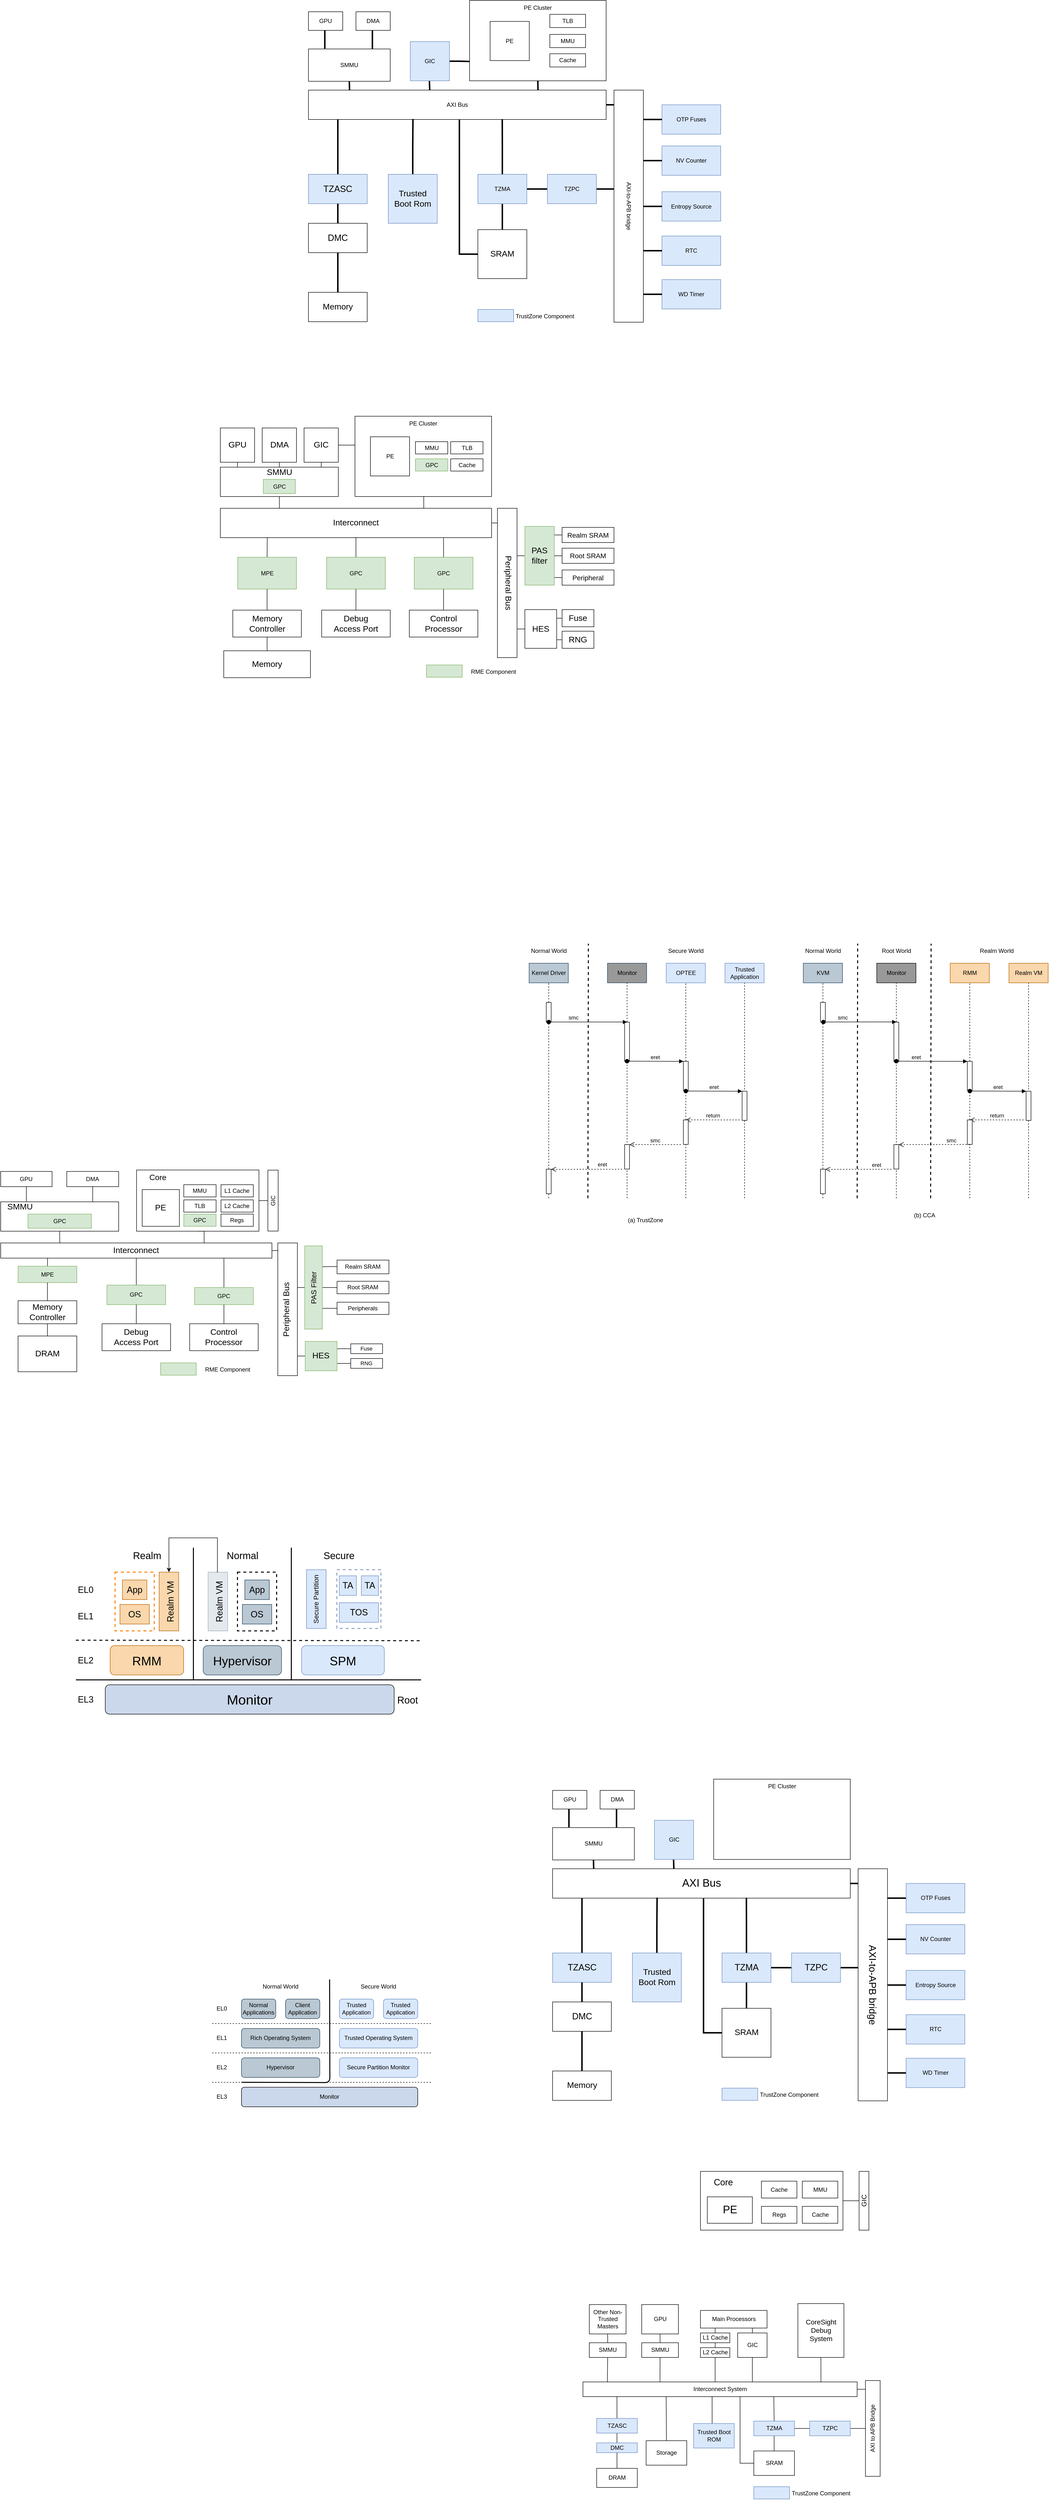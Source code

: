 <mxfile version="21.5.2" type="github">
  <diagram id="eoIW8Z3tTMGje4_AY222" name="Page-1">
    <mxGraphModel dx="3407" dy="1389" grid="0" gridSize="10" guides="1" tooltips="1" connect="1" arrows="1" fold="1" page="0" pageScale="1" pageWidth="1200" pageHeight="1920" math="0" shadow="0">
      <root>
        <mxCell id="0" />
        <mxCell id="1" parent="0" />
        <mxCell id="JKnHHjbpa05JgtGwBaSC-7" style="edgeStyle=orthogonalEdgeStyle;rounded=0;orthogonalLoop=1;jettySize=auto;html=1;exitX=1;exitY=0.5;exitDx=0;exitDy=0;entryX=0.063;entryY=0.998;entryDx=0;entryDy=0;entryPerimeter=0;endArrow=none;endFill=0;strokeWidth=3;" parent="1" source="IdRhnYK_NA2TZVedJipS-1" target="IdRhnYK_NA2TZVedJipS-28" edge="1">
          <mxGeometry relative="1" as="geometry" />
        </mxCell>
        <mxCell id="IdRhnYK_NA2TZVedJipS-1" value="AXI Bus" style="rounded=0;whiteSpace=wrap;html=1;" parent="1" vertex="1">
          <mxGeometry x="228" y="472" width="608" height="60" as="geometry" />
        </mxCell>
        <mxCell id="IdRhnYK_NA2TZVedJipS-27" style="edgeStyle=orthogonalEdgeStyle;rounded=0;orthogonalLoop=1;jettySize=auto;html=1;exitX=0.5;exitY=1;exitDx=0;exitDy=0;entryX=0.771;entryY=0;entryDx=0;entryDy=0;entryPerimeter=0;endArrow=none;endFill=0;strokeWidth=3;" parent="1" source="IdRhnYK_NA2TZVedJipS-4" target="IdRhnYK_NA2TZVedJipS-1" edge="1">
          <mxGeometry relative="1" as="geometry" />
        </mxCell>
        <mxCell id="IdRhnYK_NA2TZVedJipS-4" value="" style="rounded=0;whiteSpace=wrap;html=1;" parent="1" vertex="1">
          <mxGeometry x="557" y="289" width="279" height="164" as="geometry" />
        </mxCell>
        <mxCell id="IdRhnYK_NA2TZVedJipS-16" style="edgeStyle=orthogonalEdgeStyle;rounded=0;orthogonalLoop=1;jettySize=auto;html=1;exitX=1;exitY=0.5;exitDx=0;exitDy=0;entryX=0.001;entryY=0.759;entryDx=0;entryDy=0;entryPerimeter=0;endArrow=none;endFill=0;strokeWidth=3;" parent="1" source="IdRhnYK_NA2TZVedJipS-6" target="IdRhnYK_NA2TZVedJipS-4" edge="1">
          <mxGeometry relative="1" as="geometry" />
        </mxCell>
        <mxCell id="IdRhnYK_NA2TZVedJipS-24" style="edgeStyle=orthogonalEdgeStyle;rounded=0;orthogonalLoop=1;jettySize=auto;html=1;exitX=0.5;exitY=1;exitDx=0;exitDy=0;entryX=0.409;entryY=0.017;entryDx=0;entryDy=0;entryPerimeter=0;endArrow=none;endFill=0;strokeWidth=3;" parent="1" edge="1">
          <mxGeometry relative="1" as="geometry">
            <mxPoint x="475" y="452" as="sourcePoint" />
            <mxPoint x="475.672" y="472.02" as="targetPoint" />
          </mxGeometry>
        </mxCell>
        <mxCell id="IdRhnYK_NA2TZVedJipS-6" value="GIC" style="whiteSpace=wrap;html=1;aspect=fixed;fillColor=#dae8fc;strokeColor=#6c8ebf;" parent="1" vertex="1">
          <mxGeometry x="436" y="373" width="80" height="80" as="geometry" />
        </mxCell>
        <mxCell id="IdRhnYK_NA2TZVedJipS-17" value="PE" style="whiteSpace=wrap;html=1;aspect=fixed;" parent="1" vertex="1">
          <mxGeometry x="599" y="331.75" width="80" height="80" as="geometry" />
        </mxCell>
        <mxCell id="IdRhnYK_NA2TZVedJipS-18" value="TLB" style="rounded=0;whiteSpace=wrap;html=1;" parent="1" vertex="1">
          <mxGeometry x="721" y="317.25" width="73" height="27" as="geometry" />
        </mxCell>
        <mxCell id="IdRhnYK_NA2TZVedJipS-19" value="MMU" style="rounded=0;whiteSpace=wrap;html=1;" parent="1" vertex="1">
          <mxGeometry x="721" y="358.25" width="73" height="27" as="geometry" />
        </mxCell>
        <mxCell id="IdRhnYK_NA2TZVedJipS-20" value="Cache" style="rounded=0;whiteSpace=wrap;html=1;" parent="1" vertex="1">
          <mxGeometry x="721" y="397.75" width="73" height="27" as="geometry" />
        </mxCell>
        <mxCell id="IdRhnYK_NA2TZVedJipS-21" value="PE Cluster" style="text;html=1;strokeColor=none;fillColor=none;align=center;verticalAlign=middle;whiteSpace=wrap;rounded=0;" parent="1" vertex="1">
          <mxGeometry x="653" y="289" width="87" height="30" as="geometry" />
        </mxCell>
        <mxCell id="IdRhnYK_NA2TZVedJipS-22" value="" style="group" parent="1" vertex="1" connectable="0">
          <mxGeometry x="228" y="312" width="167" height="142" as="geometry" />
        </mxCell>
        <mxCell id="IdRhnYK_NA2TZVedJipS-2" value="SMMU" style="rounded=0;whiteSpace=wrap;html=1;" parent="IdRhnYK_NA2TZVedJipS-22" vertex="1">
          <mxGeometry y="76" width="167" height="66" as="geometry" />
        </mxCell>
        <mxCell id="IdRhnYK_NA2TZVedJipS-13" style="edgeStyle=orthogonalEdgeStyle;rounded=0;orthogonalLoop=1;jettySize=auto;html=1;exitX=0.5;exitY=1;exitDx=0;exitDy=0;entryX=0.2;entryY=-0.011;entryDx=0;entryDy=0;entryPerimeter=0;endArrow=none;endFill=0;strokeWidth=3;" parent="IdRhnYK_NA2TZVedJipS-22" source="IdRhnYK_NA2TZVedJipS-7" target="IdRhnYK_NA2TZVedJipS-2" edge="1">
          <mxGeometry relative="1" as="geometry" />
        </mxCell>
        <mxCell id="IdRhnYK_NA2TZVedJipS-7" value="GPU" style="rounded=0;whiteSpace=wrap;html=1;" parent="IdRhnYK_NA2TZVedJipS-22" vertex="1">
          <mxGeometry width="70" height="38" as="geometry" />
        </mxCell>
        <mxCell id="IdRhnYK_NA2TZVedJipS-14" style="edgeStyle=orthogonalEdgeStyle;rounded=0;orthogonalLoop=1;jettySize=auto;html=1;exitX=0.5;exitY=1;exitDx=0;exitDy=0;entryX=0.782;entryY=-0.003;entryDx=0;entryDy=0;entryPerimeter=0;endArrow=none;endFill=0;strokeWidth=3;" parent="IdRhnYK_NA2TZVedJipS-22" source="IdRhnYK_NA2TZVedJipS-9" target="IdRhnYK_NA2TZVedJipS-2" edge="1">
          <mxGeometry relative="1" as="geometry" />
        </mxCell>
        <mxCell id="IdRhnYK_NA2TZVedJipS-9" value="DMA" style="rounded=0;whiteSpace=wrap;html=1;" parent="IdRhnYK_NA2TZVedJipS-22" vertex="1">
          <mxGeometry x="97" width="70" height="38" as="geometry" />
        </mxCell>
        <mxCell id="IdRhnYK_NA2TZVedJipS-26" style="edgeStyle=orthogonalEdgeStyle;rounded=0;orthogonalLoop=1;jettySize=auto;html=1;exitX=0.5;exitY=1;exitDx=0;exitDy=0;entryX=0.138;entryY=0;entryDx=0;entryDy=0;entryPerimeter=0;endArrow=none;endFill=0;strokeWidth=3;" parent="1" source="IdRhnYK_NA2TZVedJipS-2" target="IdRhnYK_NA2TZVedJipS-1" edge="1">
          <mxGeometry relative="1" as="geometry" />
        </mxCell>
        <mxCell id="IdRhnYK_NA2TZVedJipS-30" value="" style="group" parent="1" vertex="1" connectable="0">
          <mxGeometry x="852" y="472" width="60" height="474" as="geometry" />
        </mxCell>
        <mxCell id="IdRhnYK_NA2TZVedJipS-28" value="" style="rounded=0;whiteSpace=wrap;html=1;direction=south;" parent="IdRhnYK_NA2TZVedJipS-30" vertex="1">
          <mxGeometry width="60" height="474.0" as="geometry" />
        </mxCell>
        <mxCell id="IdRhnYK_NA2TZVedJipS-29" value="AXI-to-APB bridge" style="text;html=1;strokeColor=none;fillColor=none;align=center;verticalAlign=middle;whiteSpace=wrap;rounded=0;rotation=90;" parent="IdRhnYK_NA2TZVedJipS-30" vertex="1">
          <mxGeometry x="-92" y="225.306" width="244" height="23.388" as="geometry" />
        </mxCell>
        <mxCell id="IdRhnYK_NA2TZVedJipS-38" style="edgeStyle=orthogonalEdgeStyle;rounded=0;orthogonalLoop=1;jettySize=auto;html=1;exitX=0.5;exitY=0;exitDx=0;exitDy=0;endArrow=none;endFill=0;strokeWidth=3;" parent="1" source="IdRhnYK_NA2TZVedJipS-33" edge="1">
          <mxGeometry relative="1" as="geometry">
            <mxPoint x="288" y="532" as="targetPoint" />
          </mxGeometry>
        </mxCell>
        <mxCell id="IdRhnYK_NA2TZVedJipS-33" value="&lt;font style=&quot;font-size: 18px;&quot;&gt;TZASC&lt;/font&gt;" style="rounded=0;whiteSpace=wrap;html=1;fillColor=#dae8fc;strokeColor=#6c8ebf;" parent="1" vertex="1">
          <mxGeometry x="228" y="644" width="120" height="60" as="geometry" />
        </mxCell>
        <mxCell id="8tTiDwQBSjw678BrTwH2-3" style="edgeStyle=orthogonalEdgeStyle;rounded=0;orthogonalLoop=1;jettySize=auto;html=1;exitX=0.5;exitY=0;exitDx=0;exitDy=0;entryX=0.5;entryY=1;entryDx=0;entryDy=0;fontSize=18;endArrow=none;endFill=0;strokeWidth=3;" parent="1" source="IdRhnYK_NA2TZVedJipS-34" target="IdRhnYK_NA2TZVedJipS-33" edge="1">
          <mxGeometry relative="1" as="geometry" />
        </mxCell>
        <mxCell id="IdRhnYK_NA2TZVedJipS-34" value="&lt;font style=&quot;font-size: 18px;&quot;&gt;DMC&lt;/font&gt;" style="rounded=0;whiteSpace=wrap;html=1;" parent="1" vertex="1">
          <mxGeometry x="228" y="744" width="120" height="60" as="geometry" />
        </mxCell>
        <mxCell id="IdRhnYK_NA2TZVedJipS-51" style="edgeStyle=orthogonalEdgeStyle;rounded=0;orthogonalLoop=1;jettySize=auto;html=1;exitX=1;exitY=0.5;exitDx=0;exitDy=0;entryX=0;entryY=0.5;entryDx=0;entryDy=0;fontSize=17;endArrow=none;endFill=0;strokeWidth=3;" parent="1" source="IdRhnYK_NA2TZVedJipS-46" target="IdRhnYK_NA2TZVedJipS-47" edge="1">
          <mxGeometry relative="1" as="geometry" />
        </mxCell>
        <mxCell id="IdRhnYK_NA2TZVedJipS-59" style="edgeStyle=orthogonalEdgeStyle;rounded=0;orthogonalLoop=1;jettySize=auto;html=1;exitX=0.5;exitY=1;exitDx=0;exitDy=0;entryX=0.5;entryY=0;entryDx=0;entryDy=0;fontSize=17;endArrow=none;endFill=0;strokeWidth=3;" parent="1" source="IdRhnYK_NA2TZVedJipS-46" target="IdRhnYK_NA2TZVedJipS-48" edge="1">
          <mxGeometry relative="1" as="geometry" />
        </mxCell>
        <mxCell id="IdRhnYK_NA2TZVedJipS-60" style="edgeStyle=orthogonalEdgeStyle;rounded=0;orthogonalLoop=1;jettySize=auto;html=1;exitX=0.5;exitY=0;exitDx=0;exitDy=0;entryX=0.651;entryY=0.987;entryDx=0;entryDy=0;entryPerimeter=0;fontSize=17;endArrow=none;endFill=0;strokeWidth=3;" parent="1" source="IdRhnYK_NA2TZVedJipS-46" target="IdRhnYK_NA2TZVedJipS-1" edge="1">
          <mxGeometry relative="1" as="geometry" />
        </mxCell>
        <mxCell id="IdRhnYK_NA2TZVedJipS-46" value="TZMA" style="rounded=0;whiteSpace=wrap;html=1;fillColor=#dae8fc;strokeColor=#6c8ebf;" parent="1" vertex="1">
          <mxGeometry x="574" y="644" width="100" height="60" as="geometry" />
        </mxCell>
        <mxCell id="JKnHHjbpa05JgtGwBaSC-8" style="edgeStyle=orthogonalEdgeStyle;rounded=0;orthogonalLoop=1;jettySize=auto;html=1;exitX=1;exitY=0.5;exitDx=0;exitDy=0;entryX=0.426;entryY=1.002;entryDx=0;entryDy=0;entryPerimeter=0;endArrow=none;endFill=0;strokeWidth=3;" parent="1" source="IdRhnYK_NA2TZVedJipS-47" target="IdRhnYK_NA2TZVedJipS-28" edge="1">
          <mxGeometry relative="1" as="geometry" />
        </mxCell>
        <mxCell id="IdRhnYK_NA2TZVedJipS-47" value="TZPC" style="rounded=0;whiteSpace=wrap;html=1;fillColor=#dae8fc;strokeColor=#6c8ebf;" parent="1" vertex="1">
          <mxGeometry x="716" y="644" width="100" height="60" as="geometry" />
        </mxCell>
        <mxCell id="IdRhnYK_NA2TZVedJipS-61" style="edgeStyle=orthogonalEdgeStyle;rounded=0;orthogonalLoop=1;jettySize=auto;html=1;exitX=0;exitY=0.5;exitDx=0;exitDy=0;entryX=0.507;entryY=1.011;entryDx=0;entryDy=0;entryPerimeter=0;fontSize=17;endArrow=none;endFill=0;strokeWidth=3;" parent="1" source="IdRhnYK_NA2TZVedJipS-48" target="IdRhnYK_NA2TZVedJipS-1" edge="1">
          <mxGeometry relative="1" as="geometry" />
        </mxCell>
        <mxCell id="IdRhnYK_NA2TZVedJipS-48" value="&lt;font style=&quot;font-size: 17px;&quot;&gt;SRAM&lt;/font&gt;" style="whiteSpace=wrap;html=1;aspect=fixed;" parent="1" vertex="1">
          <mxGeometry x="574" y="757" width="100" height="100" as="geometry" />
        </mxCell>
        <mxCell id="IdRhnYK_NA2TZVedJipS-63" style="edgeStyle=orthogonalEdgeStyle;rounded=0;orthogonalLoop=1;jettySize=auto;html=1;exitX=0.5;exitY=0;exitDx=0;exitDy=0;fontSize=17;endArrow=none;endFill=0;entryX=0.351;entryY=0.983;entryDx=0;entryDy=0;entryPerimeter=0;strokeWidth=3;" parent="1" source="IdRhnYK_NA2TZVedJipS-62" target="IdRhnYK_NA2TZVedJipS-1" edge="1">
          <mxGeometry relative="1" as="geometry">
            <mxPoint x="441" y="533" as="targetPoint" />
          </mxGeometry>
        </mxCell>
        <mxCell id="IdRhnYK_NA2TZVedJipS-62" value="&lt;font style=&quot;font-size: 17px;&quot;&gt;Trusted &lt;br&gt;Boot Rom&lt;/font&gt;" style="whiteSpace=wrap;html=1;aspect=fixed;fillColor=#dae8fc;strokeColor=#6c8ebf;" parent="1" vertex="1">
          <mxGeometry x="391" y="644" width="100" height="100" as="geometry" />
        </mxCell>
        <mxCell id="8tTiDwQBSjw678BrTwH2-6" style="edgeStyle=orthogonalEdgeStyle;rounded=0;orthogonalLoop=1;jettySize=auto;html=1;exitX=0.5;exitY=1;exitDx=0;exitDy=0;entryX=0.218;entryY=-0.002;entryDx=0;entryDy=0;entryPerimeter=0;fontSize=18;endArrow=none;endFill=0;strokeWidth=1;" parent="1" source="IdRhnYK_NA2TZVedJipS-70" target="IdRhnYK_NA2TZVedJipS-98" edge="1">
          <mxGeometry relative="1" as="geometry" />
        </mxCell>
        <mxCell id="IdRhnYK_NA2TZVedJipS-70" value="" style="rounded=0;whiteSpace=wrap;html=1;fontSize=17;" parent="1" vertex="1">
          <mxGeometry x="48" y="1242" width="241" height="60" as="geometry" />
        </mxCell>
        <mxCell id="IdRhnYK_NA2TZVedJipS-100" style="edgeStyle=orthogonalEdgeStyle;rounded=0;orthogonalLoop=1;jettySize=auto;html=1;exitX=0.5;exitY=1;exitDx=0;exitDy=0;entryX=0.75;entryY=0;entryDx=0;entryDy=0;fontSize=17;endArrow=none;endFill=0;" parent="1" source="IdRhnYK_NA2TZVedJipS-79" target="IdRhnYK_NA2TZVedJipS-98" edge="1">
          <mxGeometry relative="1" as="geometry" />
        </mxCell>
        <mxCell id="IdRhnYK_NA2TZVedJipS-79" value="" style="rounded=0;whiteSpace=wrap;html=1;" parent="1" vertex="1">
          <mxGeometry x="323" y="1138" width="279" height="164" as="geometry" />
        </mxCell>
        <mxCell id="IdRhnYK_NA2TZVedJipS-80" value="PE" style="whiteSpace=wrap;html=1;aspect=fixed;" parent="1" vertex="1">
          <mxGeometry x="354.5" y="1180" width="80" height="80" as="geometry" />
        </mxCell>
        <mxCell id="IdRhnYK_NA2TZVedJipS-82" value="MMU" style="rounded=0;whiteSpace=wrap;html=1;" parent="1" vertex="1">
          <mxGeometry x="446.5" y="1190" width="66" height="25" as="geometry" />
        </mxCell>
        <mxCell id="IdRhnYK_NA2TZVedJipS-84" value="PE Cluster" style="text;html=1;strokeColor=none;fillColor=none;align=center;verticalAlign=middle;whiteSpace=wrap;rounded=0;" parent="1" vertex="1">
          <mxGeometry x="419" y="1138" width="87" height="30" as="geometry" />
        </mxCell>
        <mxCell id="IdRhnYK_NA2TZVedJipS-85" value="TLB" style="rounded=0;whiteSpace=wrap;html=1;" parent="1" vertex="1">
          <mxGeometry x="518.5" y="1190" width="66" height="25" as="geometry" />
        </mxCell>
        <mxCell id="IdRhnYK_NA2TZVedJipS-86" value="GPC" style="rounded=0;whiteSpace=wrap;html=1;fillColor=#d5e8d4;strokeColor=#82b366;" parent="1" vertex="1">
          <mxGeometry x="446.5" y="1225" width="66" height="25" as="geometry" />
        </mxCell>
        <mxCell id="IdRhnYK_NA2TZVedJipS-87" value="Cache" style="rounded=0;whiteSpace=wrap;html=1;" parent="1" vertex="1">
          <mxGeometry x="518.5" y="1225" width="66" height="25" as="geometry" />
        </mxCell>
        <mxCell id="IdRhnYK_NA2TZVedJipS-88" value="GPC" style="rounded=0;whiteSpace=wrap;html=1;fillColor=#d5e8d4;strokeColor=#82b366;" parent="1" vertex="1">
          <mxGeometry x="135.75" y="1267" width="65.5" height="29" as="geometry" />
        </mxCell>
        <mxCell id="IdRhnYK_NA2TZVedJipS-89" value="SMMU" style="text;html=1;strokeColor=none;fillColor=none;align=center;verticalAlign=middle;whiteSpace=wrap;rounded=0;fontSize=17;" parent="1" vertex="1">
          <mxGeometry x="128.75" y="1242" width="79.5" height="21" as="geometry" />
        </mxCell>
        <mxCell id="IdRhnYK_NA2TZVedJipS-103" style="edgeStyle=orthogonalEdgeStyle;rounded=0;orthogonalLoop=1;jettySize=auto;html=1;exitX=0.5;exitY=1;exitDx=0;exitDy=0;entryX=0.145;entryY=-0.007;entryDx=0;entryDy=0;entryPerimeter=0;fontSize=17;endArrow=none;endFill=0;" parent="1" source="IdRhnYK_NA2TZVedJipS-90" target="IdRhnYK_NA2TZVedJipS-70" edge="1">
          <mxGeometry relative="1" as="geometry" />
        </mxCell>
        <mxCell id="IdRhnYK_NA2TZVedJipS-90" value="GPU" style="whiteSpace=wrap;html=1;aspect=fixed;fontSize=17;" parent="1" vertex="1">
          <mxGeometry x="48" y="1162" width="70" height="70" as="geometry" />
        </mxCell>
        <mxCell id="IdRhnYK_NA2TZVedJipS-101" style="edgeStyle=orthogonalEdgeStyle;rounded=0;orthogonalLoop=1;jettySize=auto;html=1;exitX=0.5;exitY=1;exitDx=0;exitDy=0;entryX=0.5;entryY=0;entryDx=0;entryDy=0;fontSize=17;endArrow=none;endFill=0;" parent="1" source="IdRhnYK_NA2TZVedJipS-91" target="IdRhnYK_NA2TZVedJipS-89" edge="1">
          <mxGeometry relative="1" as="geometry" />
        </mxCell>
        <mxCell id="IdRhnYK_NA2TZVedJipS-91" value="DMA" style="whiteSpace=wrap;html=1;aspect=fixed;fontSize=17;" parent="1" vertex="1">
          <mxGeometry x="133.5" y="1162" width="70" height="70" as="geometry" />
        </mxCell>
        <mxCell id="IdRhnYK_NA2TZVedJipS-94" style="edgeStyle=orthogonalEdgeStyle;rounded=0;orthogonalLoop=1;jettySize=auto;html=1;exitX=1;exitY=0.5;exitDx=0;exitDy=0;entryX=0;entryY=0.374;entryDx=0;entryDy=0;entryPerimeter=0;fontSize=17;endArrow=none;endFill=0;" parent="1" source="IdRhnYK_NA2TZVedJipS-92" target="IdRhnYK_NA2TZVedJipS-79" edge="1">
          <mxGeometry relative="1" as="geometry" />
        </mxCell>
        <mxCell id="8tTiDwQBSjw678BrTwH2-5" style="edgeStyle=orthogonalEdgeStyle;rounded=0;orthogonalLoop=1;jettySize=auto;html=1;exitX=0.5;exitY=1;exitDx=0;exitDy=0;entryX=0.855;entryY=-0.008;entryDx=0;entryDy=0;entryPerimeter=0;fontSize=18;endArrow=none;endFill=0;strokeWidth=1;" parent="1" source="IdRhnYK_NA2TZVedJipS-92" target="IdRhnYK_NA2TZVedJipS-70" edge="1">
          <mxGeometry relative="1" as="geometry" />
        </mxCell>
        <mxCell id="IdRhnYK_NA2TZVedJipS-92" value="GIC" style="whiteSpace=wrap;html=1;aspect=fixed;fontSize=17;" parent="1" vertex="1">
          <mxGeometry x="219" y="1162" width="70" height="70" as="geometry" />
        </mxCell>
        <mxCell id="IdRhnYK_NA2TZVedJipS-125" style="edgeStyle=orthogonalEdgeStyle;rounded=0;orthogonalLoop=1;jettySize=auto;html=1;exitX=1;exitY=0.5;exitDx=0;exitDy=0;entryX=0.101;entryY=0.978;entryDx=0;entryDy=0;entryPerimeter=0;fontSize=17;endArrow=none;endFill=0;" parent="1" source="IdRhnYK_NA2TZVedJipS-98" target="IdRhnYK_NA2TZVedJipS-121" edge="1">
          <mxGeometry relative="1" as="geometry" />
        </mxCell>
        <mxCell id="IdRhnYK_NA2TZVedJipS-98" value="Interconnect" style="rounded=0;whiteSpace=wrap;html=1;fontSize=17;" parent="1" vertex="1">
          <mxGeometry x="48" y="1326" width="554" height="60" as="geometry" />
        </mxCell>
        <mxCell id="IdRhnYK_NA2TZVedJipS-228" style="edgeStyle=orthogonalEdgeStyle;rounded=0;orthogonalLoop=1;jettySize=auto;html=1;exitX=0.5;exitY=0;exitDx=0;exitDy=0;entryX=0.173;entryY=1.003;entryDx=0;entryDy=0;entryPerimeter=0;fontSize=14;endArrow=none;endFill=0;" parent="1" source="IdRhnYK_NA2TZVedJipS-104" target="IdRhnYK_NA2TZVedJipS-98" edge="1">
          <mxGeometry relative="1" as="geometry" />
        </mxCell>
        <mxCell id="IdRhnYK_NA2TZVedJipS-104" value="MPE" style="rounded=0;whiteSpace=wrap;html=1;fillColor=#d5e8d4;strokeColor=#82b366;" parent="1" vertex="1">
          <mxGeometry x="83.5" y="1426" width="120" height="65" as="geometry" />
        </mxCell>
        <mxCell id="IdRhnYK_NA2TZVedJipS-227" style="edgeStyle=orthogonalEdgeStyle;rounded=0;orthogonalLoop=1;jettySize=auto;html=1;exitX=0.5;exitY=0;exitDx=0;exitDy=0;entryX=0.5;entryY=1;entryDx=0;entryDy=0;fontSize=14;endArrow=none;endFill=0;" parent="1" source="IdRhnYK_NA2TZVedJipS-107" target="IdRhnYK_NA2TZVedJipS-104" edge="1">
          <mxGeometry relative="1" as="geometry" />
        </mxCell>
        <mxCell id="IdRhnYK_NA2TZVedJipS-235" style="edgeStyle=orthogonalEdgeStyle;rounded=0;orthogonalLoop=1;jettySize=auto;html=1;exitX=0.5;exitY=1;exitDx=0;exitDy=0;entryX=0.5;entryY=0;entryDx=0;entryDy=0;fontSize=14;endArrow=none;endFill=0;" parent="1" source="IdRhnYK_NA2TZVedJipS-107" target="IdRhnYK_NA2TZVedJipS-234" edge="1">
          <mxGeometry relative="1" as="geometry" />
        </mxCell>
        <mxCell id="IdRhnYK_NA2TZVedJipS-107" value="Memory&lt;br&gt;Controller" style="rounded=0;whiteSpace=wrap;html=1;fontSize=17;" parent="1" vertex="1">
          <mxGeometry x="73.5" y="1534" width="140" height="55" as="geometry" />
        </mxCell>
        <mxCell id="IdRhnYK_NA2TZVedJipS-229" style="edgeStyle=orthogonalEdgeStyle;rounded=0;orthogonalLoop=1;jettySize=auto;html=1;exitX=0.5;exitY=0;exitDx=0;exitDy=0;entryX=0.5;entryY=1;entryDx=0;entryDy=0;fontSize=14;endArrow=none;endFill=0;" parent="1" source="IdRhnYK_NA2TZVedJipS-108" target="IdRhnYK_NA2TZVedJipS-98" edge="1">
          <mxGeometry relative="1" as="geometry" />
        </mxCell>
        <mxCell id="IdRhnYK_NA2TZVedJipS-108" value="GPC" style="rounded=0;whiteSpace=wrap;html=1;fillColor=#d5e8d4;strokeColor=#82b366;" parent="1" vertex="1">
          <mxGeometry x="265" y="1426" width="120" height="65" as="geometry" />
        </mxCell>
        <mxCell id="IdRhnYK_NA2TZVedJipS-230" style="edgeStyle=orthogonalEdgeStyle;rounded=0;orthogonalLoop=1;jettySize=auto;html=1;exitX=0.5;exitY=0;exitDx=0;exitDy=0;entryX=0.823;entryY=1.013;entryDx=0;entryDy=0;entryPerimeter=0;fontSize=14;endArrow=none;endFill=0;" parent="1" source="IdRhnYK_NA2TZVedJipS-109" target="IdRhnYK_NA2TZVedJipS-98" edge="1">
          <mxGeometry relative="1" as="geometry" />
        </mxCell>
        <mxCell id="IdRhnYK_NA2TZVedJipS-109" value="GPC" style="rounded=0;whiteSpace=wrap;html=1;fillColor=#d5e8d4;strokeColor=#82b366;" parent="1" vertex="1">
          <mxGeometry x="444" y="1426" width="120" height="65" as="geometry" />
        </mxCell>
        <mxCell id="IdRhnYK_NA2TZVedJipS-226" style="edgeStyle=orthogonalEdgeStyle;rounded=0;orthogonalLoop=1;jettySize=auto;html=1;exitX=0.5;exitY=0;exitDx=0;exitDy=0;entryX=0.5;entryY=1;entryDx=0;entryDy=0;fontSize=14;endArrow=none;endFill=0;" parent="1" source="IdRhnYK_NA2TZVedJipS-110" target="IdRhnYK_NA2TZVedJipS-108" edge="1">
          <mxGeometry relative="1" as="geometry" />
        </mxCell>
        <mxCell id="IdRhnYK_NA2TZVedJipS-110" value="Debug&lt;br&gt;Access Port" style="rounded=0;whiteSpace=wrap;html=1;fontSize=17;" parent="1" vertex="1">
          <mxGeometry x="255" y="1534" width="140" height="55" as="geometry" />
        </mxCell>
        <mxCell id="IdRhnYK_NA2TZVedJipS-225" style="edgeStyle=orthogonalEdgeStyle;rounded=0;orthogonalLoop=1;jettySize=auto;html=1;exitX=0.5;exitY=0;exitDx=0;exitDy=0;entryX=0.5;entryY=1;entryDx=0;entryDy=0;fontSize=14;endArrow=none;endFill=0;" parent="1" source="IdRhnYK_NA2TZVedJipS-111" target="IdRhnYK_NA2TZVedJipS-109" edge="1">
          <mxGeometry relative="1" as="geometry" />
        </mxCell>
        <mxCell id="IdRhnYK_NA2TZVedJipS-111" value="Control&lt;br&gt;Processor" style="rounded=0;whiteSpace=wrap;html=1;fontSize=17;" parent="1" vertex="1">
          <mxGeometry x="434" y="1534" width="140" height="55" as="geometry" />
        </mxCell>
        <mxCell id="IdRhnYK_NA2TZVedJipS-123" value="" style="group" parent="1" vertex="1" connectable="0">
          <mxGeometry x="614" y="1326" width="40" height="305" as="geometry" />
        </mxCell>
        <mxCell id="IdRhnYK_NA2TZVedJipS-121" value="" style="rounded=0;whiteSpace=wrap;html=1;fontSize=17;direction=south;" parent="IdRhnYK_NA2TZVedJipS-123" vertex="1">
          <mxGeometry width="40" height="305" as="geometry" />
        </mxCell>
        <mxCell id="IdRhnYK_NA2TZVedJipS-122" value="Peripheral Bus" style="text;html=1;strokeColor=none;fillColor=none;align=center;verticalAlign=middle;whiteSpace=wrap;rounded=0;fontSize=17;rotation=90;" parent="IdRhnYK_NA2TZVedJipS-123" vertex="1">
          <mxGeometry x="-44" y="137.5" width="132" height="30" as="geometry" />
        </mxCell>
        <mxCell id="IdRhnYK_NA2TZVedJipS-142" style="edgeStyle=orthogonalEdgeStyle;rounded=0;orthogonalLoop=1;jettySize=auto;html=1;exitX=0.5;exitY=1;exitDx=0;exitDy=0;entryX=0.318;entryY=-0.013;entryDx=0;entryDy=0;entryPerimeter=0;fontSize=14;endArrow=none;endFill=0;" parent="1" source="IdRhnYK_NA2TZVedJipS-126" target="IdRhnYK_NA2TZVedJipS-121" edge="1">
          <mxGeometry relative="1" as="geometry" />
        </mxCell>
        <mxCell id="IdRhnYK_NA2TZVedJipS-126" value="PAS filter" style="rounded=0;whiteSpace=wrap;html=1;fontSize=17;direction=south;fillColor=#d5e8d4;strokeColor=#82b366;" parent="1" vertex="1">
          <mxGeometry x="670" y="1363" width="60" height="120" as="geometry" />
        </mxCell>
        <mxCell id="IdRhnYK_NA2TZVedJipS-137" style="edgeStyle=orthogonalEdgeStyle;rounded=0;orthogonalLoop=1;jettySize=auto;html=1;exitX=0;exitY=0.5;exitDx=0;exitDy=0;entryX=0.809;entryY=0;entryDx=0;entryDy=0;entryPerimeter=0;fontSize=17;endArrow=none;endFill=0;" parent="1" source="IdRhnYK_NA2TZVedJipS-127" target="IdRhnYK_NA2TZVedJipS-121" edge="1">
          <mxGeometry relative="1" as="geometry" />
        </mxCell>
        <mxCell id="IdRhnYK_NA2TZVedJipS-127" value="HES" style="rounded=0;whiteSpace=wrap;html=1;fontSize=17;" parent="1" vertex="1">
          <mxGeometry x="670" y="1533" width="65" height="79" as="geometry" />
        </mxCell>
        <mxCell id="IdRhnYK_NA2TZVedJipS-146" style="edgeStyle=orthogonalEdgeStyle;rounded=0;orthogonalLoop=1;jettySize=auto;html=1;exitX=0;exitY=0.5;exitDx=0;exitDy=0;entryX=0.146;entryY=-0.009;entryDx=0;entryDy=0;entryPerimeter=0;fontSize=14;endArrow=none;endFill=0;" parent="1" source="IdRhnYK_NA2TZVedJipS-132" target="IdRhnYK_NA2TZVedJipS-126" edge="1">
          <mxGeometry relative="1" as="geometry" />
        </mxCell>
        <mxCell id="IdRhnYK_NA2TZVedJipS-132" value="&lt;font style=&quot;font-size: 14px;&quot;&gt;Realm SRAM&lt;/font&gt;" style="rounded=0;whiteSpace=wrap;html=1;fontSize=17;" parent="1" vertex="1">
          <mxGeometry x="746" y="1365" width="106" height="31" as="geometry" />
        </mxCell>
        <mxCell id="IdRhnYK_NA2TZVedJipS-139" style="edgeStyle=orthogonalEdgeStyle;rounded=0;orthogonalLoop=1;jettySize=auto;html=1;exitX=0;exitY=0.5;exitDx=0;exitDy=0;entryX=1.005;entryY=0.214;entryDx=0;entryDy=0;entryPerimeter=0;fontSize=17;endArrow=none;endFill=0;" parent="1" source="IdRhnYK_NA2TZVedJipS-135" target="IdRhnYK_NA2TZVedJipS-127" edge="1">
          <mxGeometry relative="1" as="geometry" />
        </mxCell>
        <mxCell id="IdRhnYK_NA2TZVedJipS-135" value="Fuse" style="rounded=0;whiteSpace=wrap;html=1;fontSize=17;" parent="1" vertex="1">
          <mxGeometry x="746" y="1533" width="65" height="35" as="geometry" />
        </mxCell>
        <mxCell id="IdRhnYK_NA2TZVedJipS-138" style="edgeStyle=orthogonalEdgeStyle;rounded=0;orthogonalLoop=1;jettySize=auto;html=1;exitX=0;exitY=0.5;exitDx=0;exitDy=0;entryX=1;entryY=0.783;entryDx=0;entryDy=0;entryPerimeter=0;fontSize=17;endArrow=none;endFill=0;" parent="1" source="IdRhnYK_NA2TZVedJipS-136" target="IdRhnYK_NA2TZVedJipS-127" edge="1">
          <mxGeometry relative="1" as="geometry" />
        </mxCell>
        <mxCell id="IdRhnYK_NA2TZVedJipS-136" value="RNG" style="rounded=0;whiteSpace=wrap;html=1;fontSize=17;" parent="1" vertex="1">
          <mxGeometry x="746" y="1577" width="65" height="35" as="geometry" />
        </mxCell>
        <mxCell id="IdRhnYK_NA2TZVedJipS-148" style="edgeStyle=orthogonalEdgeStyle;rounded=0;orthogonalLoop=1;jettySize=auto;html=1;exitX=0;exitY=0.5;exitDx=0;exitDy=0;entryX=0.5;entryY=0;entryDx=0;entryDy=0;fontSize=14;endArrow=none;endFill=0;" parent="1" source="IdRhnYK_NA2TZVedJipS-140" target="IdRhnYK_NA2TZVedJipS-126" edge="1">
          <mxGeometry relative="1" as="geometry" />
        </mxCell>
        <mxCell id="IdRhnYK_NA2TZVedJipS-140" value="&lt;font style=&quot;font-size: 14px;&quot;&gt;Root SRAM&lt;/font&gt;" style="rounded=0;whiteSpace=wrap;html=1;fontSize=17;" parent="1" vertex="1">
          <mxGeometry x="746" y="1407.5" width="106" height="31" as="geometry" />
        </mxCell>
        <mxCell id="IdRhnYK_NA2TZVedJipS-149" style="edgeStyle=orthogonalEdgeStyle;rounded=0;orthogonalLoop=1;jettySize=auto;html=1;exitX=0;exitY=0.5;exitDx=0;exitDy=0;entryX=0.874;entryY=-0.005;entryDx=0;entryDy=0;entryPerimeter=0;fontSize=14;endArrow=none;endFill=0;" parent="1" source="IdRhnYK_NA2TZVedJipS-144" target="IdRhnYK_NA2TZVedJipS-126" edge="1">
          <mxGeometry relative="1" as="geometry" />
        </mxCell>
        <mxCell id="IdRhnYK_NA2TZVedJipS-144" value="&lt;font style=&quot;font-size: 14px;&quot;&gt;Peripheral&lt;/font&gt;" style="rounded=0;whiteSpace=wrap;html=1;fontSize=17;" parent="1" vertex="1">
          <mxGeometry x="746" y="1452" width="106" height="31" as="geometry" />
        </mxCell>
        <mxCell id="IdRhnYK_NA2TZVedJipS-234" value="Memory" style="rounded=0;whiteSpace=wrap;html=1;fontSize=17;" parent="1" vertex="1">
          <mxGeometry x="55" y="1617" width="177" height="55" as="geometry" />
        </mxCell>
        <mxCell id="JKnHHjbpa05JgtGwBaSC-1" value="" style="rounded=0;whiteSpace=wrap;html=1;fillColor=#dae8fc;strokeColor=#6c8ebf;" parent="1" vertex="1">
          <mxGeometry x="574" y="920" width="73" height="25" as="geometry" />
        </mxCell>
        <mxCell id="JKnHHjbpa05JgtGwBaSC-2" value="TrustZone Component" style="text;html=1;strokeColor=none;fillColor=none;align=center;verticalAlign=middle;whiteSpace=wrap;rounded=0;" parent="1" vertex="1">
          <mxGeometry x="647" y="921" width="128" height="25" as="geometry" />
        </mxCell>
        <mxCell id="JKnHHjbpa05JgtGwBaSC-3" value="" style="rounded=0;whiteSpace=wrap;html=1;fillColor=#d5e8d4;strokeColor=#82b366;" parent="1" vertex="1">
          <mxGeometry x="469" y="1646" width="73" height="25" as="geometry" />
        </mxCell>
        <mxCell id="JKnHHjbpa05JgtGwBaSC-4" value="RME Component" style="text;html=1;strokeColor=none;fillColor=none;align=center;verticalAlign=middle;whiteSpace=wrap;rounded=0;" parent="1" vertex="1">
          <mxGeometry x="542" y="1647" width="128" height="25" as="geometry" />
        </mxCell>
        <mxCell id="JKnHHjbpa05JgtGwBaSC-5" value="" style="group" parent="1" vertex="1" connectable="0">
          <mxGeometry x="950" y="502" width="120" height="417" as="geometry" />
        </mxCell>
        <mxCell id="IdRhnYK_NA2TZVedJipS-41" value="OTP Fuses" style="rounded=0;whiteSpace=wrap;html=1;fillColor=#dae8fc;strokeColor=#6c8ebf;" parent="JKnHHjbpa05JgtGwBaSC-5" vertex="1">
          <mxGeometry width="120" height="60" as="geometry" />
        </mxCell>
        <mxCell id="IdRhnYK_NA2TZVedJipS-42" value="NV Counter" style="rounded=0;whiteSpace=wrap;html=1;fillColor=#dae8fc;strokeColor=#6c8ebf;" parent="JKnHHjbpa05JgtGwBaSC-5" vertex="1">
          <mxGeometry y="84" width="120" height="60" as="geometry" />
        </mxCell>
        <mxCell id="IdRhnYK_NA2TZVedJipS-43" value="Entropy Source" style="rounded=0;whiteSpace=wrap;html=1;fillColor=#dae8fc;strokeColor=#6c8ebf;" parent="JKnHHjbpa05JgtGwBaSC-5" vertex="1">
          <mxGeometry y="177.5" width="120" height="60" as="geometry" />
        </mxCell>
        <mxCell id="IdRhnYK_NA2TZVedJipS-44" value="RTC" style="rounded=0;whiteSpace=wrap;html=1;fillColor=#dae8fc;strokeColor=#6c8ebf;" parent="JKnHHjbpa05JgtGwBaSC-5" vertex="1">
          <mxGeometry y="268" width="120" height="60" as="geometry" />
        </mxCell>
        <mxCell id="IdRhnYK_NA2TZVedJipS-45" value="WD Timer" style="rounded=0;whiteSpace=wrap;html=1;fillColor=#dae8fc;strokeColor=#6c8ebf;" parent="JKnHHjbpa05JgtGwBaSC-5" vertex="1">
          <mxGeometry y="357" width="120" height="60" as="geometry" />
        </mxCell>
        <mxCell id="JKnHHjbpa05JgtGwBaSC-9" style="edgeStyle=orthogonalEdgeStyle;rounded=0;orthogonalLoop=1;jettySize=auto;html=1;exitX=0;exitY=0.5;exitDx=0;exitDy=0;entryX=0.5;entryY=0;entryDx=0;entryDy=0;endArrow=none;endFill=0;strokeWidth=3;" parent="1" source="IdRhnYK_NA2TZVedJipS-43" target="IdRhnYK_NA2TZVedJipS-28" edge="1">
          <mxGeometry relative="1" as="geometry" />
        </mxCell>
        <mxCell id="JKnHHjbpa05JgtGwBaSC-10" style="edgeStyle=orthogonalEdgeStyle;rounded=0;orthogonalLoop=1;jettySize=auto;html=1;exitX=0;exitY=0.5;exitDx=0;exitDy=0;entryX=0.694;entryY=0;entryDx=0;entryDy=0;entryPerimeter=0;endArrow=none;endFill=0;strokeWidth=3;" parent="1" source="IdRhnYK_NA2TZVedJipS-44" target="IdRhnYK_NA2TZVedJipS-28" edge="1">
          <mxGeometry relative="1" as="geometry" />
        </mxCell>
        <mxCell id="JKnHHjbpa05JgtGwBaSC-14" style="edgeStyle=orthogonalEdgeStyle;rounded=0;orthogonalLoop=1;jettySize=auto;html=1;exitX=0;exitY=0.5;exitDx=0;exitDy=0;entryX=0.88;entryY=-0.009;entryDx=0;entryDy=0;entryPerimeter=0;endArrow=none;endFill=0;strokeWidth=3;" parent="1" source="IdRhnYK_NA2TZVedJipS-45" target="IdRhnYK_NA2TZVedJipS-28" edge="1">
          <mxGeometry relative="1" as="geometry" />
        </mxCell>
        <mxCell id="JKnHHjbpa05JgtGwBaSC-15" style="edgeStyle=orthogonalEdgeStyle;rounded=0;orthogonalLoop=1;jettySize=auto;html=1;exitX=0;exitY=0.5;exitDx=0;exitDy=0;entryX=0.128;entryY=-0.004;entryDx=0;entryDy=0;entryPerimeter=0;endArrow=none;endFill=0;strokeWidth=3;" parent="1" source="IdRhnYK_NA2TZVedJipS-41" target="IdRhnYK_NA2TZVedJipS-28" edge="1">
          <mxGeometry relative="1" as="geometry" />
        </mxCell>
        <mxCell id="JKnHHjbpa05JgtGwBaSC-16" style="edgeStyle=orthogonalEdgeStyle;rounded=0;orthogonalLoop=1;jettySize=auto;html=1;exitX=0;exitY=0.5;exitDx=0;exitDy=0;entryX=0.304;entryY=-0.009;entryDx=0;entryDy=0;entryPerimeter=0;endArrow=none;endFill=0;strokeWidth=3;" parent="1" source="IdRhnYK_NA2TZVedJipS-42" target="IdRhnYK_NA2TZVedJipS-28" edge="1">
          <mxGeometry relative="1" as="geometry" />
        </mxCell>
        <mxCell id="8tTiDwQBSjw678BrTwH2-4" style="edgeStyle=orthogonalEdgeStyle;rounded=0;orthogonalLoop=1;jettySize=auto;html=1;exitX=0.5;exitY=0;exitDx=0;exitDy=0;entryX=0.5;entryY=1;entryDx=0;entryDy=0;fontSize=18;endArrow=none;endFill=0;strokeWidth=3;" parent="1" source="8tTiDwQBSjw678BrTwH2-1" target="IdRhnYK_NA2TZVedJipS-34" edge="1">
          <mxGeometry relative="1" as="geometry" />
        </mxCell>
        <mxCell id="8tTiDwQBSjw678BrTwH2-1" value="&lt;font style=&quot;font-size: 17px;&quot;&gt;Memory&lt;/font&gt;" style="rounded=0;whiteSpace=wrap;html=1;" parent="1" vertex="1">
          <mxGeometry x="228" y="885" width="120" height="60" as="geometry" />
        </mxCell>
        <mxCell id="bBLQyL5y3xsCcsEX3I31-1" value="(a) TrustZone" style="text;html=1;strokeColor=none;fillColor=none;align=center;verticalAlign=middle;whiteSpace=wrap;rounded=0;" vertex="1" parent="1">
          <mxGeometry x="849.959" y="2765.14" width="132.5" height="30" as="geometry" />
        </mxCell>
        <mxCell id="bBLQyL5y3xsCcsEX3I31-2" value="(b) CCA" style="text;html=1;strokeColor=none;fillColor=none;align=center;verticalAlign=middle;whiteSpace=wrap;rounded=0;" vertex="1" parent="1">
          <mxGeometry x="1419.959" y="2755.14" width="132.5" height="30" as="geometry" />
        </mxCell>
        <mxCell id="bBLQyL5y3xsCcsEX3I31-3" value="" style="group" vertex="1" connectable="0" parent="1">
          <mxGeometry x="1233.709" y="2215.14" width="505" height="520" as="geometry" />
        </mxCell>
        <mxCell id="bBLQyL5y3xsCcsEX3I31-4" value="KVM" style="rounded=0;whiteSpace=wrap;html=1;fillColor=#bac8d3;strokeColor=#23445d;" vertex="1" parent="bBLQyL5y3xsCcsEX3I31-3">
          <mxGeometry x="5" y="40" width="80" height="40" as="geometry" />
        </mxCell>
        <mxCell id="bBLQyL5y3xsCcsEX3I31-5" value="Monitor" style="rounded=0;whiteSpace=wrap;html=1;fillColor=#999999;" vertex="1" parent="bBLQyL5y3xsCcsEX3I31-3">
          <mxGeometry x="155" y="40" width="80" height="40" as="geometry" />
        </mxCell>
        <mxCell id="bBLQyL5y3xsCcsEX3I31-6" value="RMM" style="rounded=0;whiteSpace=wrap;html=1;fillColor=#fad7ac;strokeColor=#b46504;" vertex="1" parent="bBLQyL5y3xsCcsEX3I31-3">
          <mxGeometry x="305" y="40" width="80" height="40" as="geometry" />
        </mxCell>
        <mxCell id="bBLQyL5y3xsCcsEX3I31-7" value="Realm VM" style="rounded=0;whiteSpace=wrap;html=1;fillColor=#fad7ac;strokeColor=#b46504;" vertex="1" parent="bBLQyL5y3xsCcsEX3I31-3">
          <mxGeometry x="425" y="40" width="80" height="40" as="geometry" />
        </mxCell>
        <mxCell id="bBLQyL5y3xsCcsEX3I31-8" value="" style="endArrow=none;dashed=1;html=1;rounded=0;entryX=0.5;entryY=1;entryDx=0;entryDy=0;" edge="1" parent="bBLQyL5y3xsCcsEX3I31-3" source="bBLQyL5y3xsCcsEX3I31-13" target="bBLQyL5y3xsCcsEX3I31-4">
          <mxGeometry width="50" height="50" relative="1" as="geometry">
            <mxPoint x="45" y="520" as="sourcePoint" />
            <mxPoint x="44.5" y="160" as="targetPoint" />
          </mxGeometry>
        </mxCell>
        <mxCell id="bBLQyL5y3xsCcsEX3I31-9" value="" style="endArrow=none;dashed=1;html=1;rounded=0;entryX=0.5;entryY=1;entryDx=0;entryDy=0;" edge="1" parent="bBLQyL5y3xsCcsEX3I31-3" target="bBLQyL5y3xsCcsEX3I31-5">
          <mxGeometry width="50" height="50" relative="1" as="geometry">
            <mxPoint x="195" y="520" as="sourcePoint" />
            <mxPoint x="194.58" y="90" as="targetPoint" />
          </mxGeometry>
        </mxCell>
        <mxCell id="bBLQyL5y3xsCcsEX3I31-10" value="" style="endArrow=none;dashed=1;html=1;rounded=0;entryX=0.5;entryY=1;entryDx=0;entryDy=0;" edge="1" parent="bBLQyL5y3xsCcsEX3I31-3" source="bBLQyL5y3xsCcsEX3I31-17" target="bBLQyL5y3xsCcsEX3I31-6">
          <mxGeometry width="50" height="50" relative="1" as="geometry">
            <mxPoint x="345" y="520" as="sourcePoint" />
            <mxPoint x="344.58" y="90" as="targetPoint" />
          </mxGeometry>
        </mxCell>
        <mxCell id="bBLQyL5y3xsCcsEX3I31-11" value="" style="endArrow=none;dashed=1;html=1;rounded=0;entryX=0.5;entryY=1;entryDx=0;entryDy=0;" edge="1" parent="bBLQyL5y3xsCcsEX3I31-3" target="bBLQyL5y3xsCcsEX3I31-7">
          <mxGeometry width="50" height="50" relative="1" as="geometry">
            <mxPoint x="465" y="520" as="sourcePoint" />
            <mxPoint x="464.58" y="100" as="targetPoint" />
          </mxGeometry>
        </mxCell>
        <mxCell id="bBLQyL5y3xsCcsEX3I31-12" value="" style="endArrow=none;dashed=1;html=1;rounded=0;entryX=0.5;entryY=1;entryDx=0;entryDy=0;" edge="1" parent="bBLQyL5y3xsCcsEX3I31-3" target="bBLQyL5y3xsCcsEX3I31-13">
          <mxGeometry width="50" height="50" relative="1" as="geometry">
            <mxPoint x="45" y="520" as="sourcePoint" />
            <mxPoint x="45" y="80" as="targetPoint" />
          </mxGeometry>
        </mxCell>
        <mxCell id="bBLQyL5y3xsCcsEX3I31-13" value="" style="html=1;points=[];perimeter=orthogonalPerimeter;outlineConnect=0;targetShapes=umlLifeline;portConstraint=eastwest;newEdgeStyle={&quot;edgeStyle&quot;:&quot;elbowEdgeStyle&quot;,&quot;elbow&quot;:&quot;vertical&quot;,&quot;curved&quot;:0,&quot;rounded&quot;:0};" vertex="1" parent="bBLQyL5y3xsCcsEX3I31-3">
          <mxGeometry x="40" y="120" width="10" height="40" as="geometry" />
        </mxCell>
        <mxCell id="bBLQyL5y3xsCcsEX3I31-14" value="" style="html=1;points=[];perimeter=orthogonalPerimeter;outlineConnect=0;targetShapes=umlLifeline;portConstraint=eastwest;newEdgeStyle={&quot;edgeStyle&quot;:&quot;elbowEdgeStyle&quot;,&quot;elbow&quot;:&quot;vertical&quot;,&quot;curved&quot;:0,&quot;rounded&quot;:0};" vertex="1" parent="bBLQyL5y3xsCcsEX3I31-3">
          <mxGeometry x="190" y="160.33" width="10" height="80" as="geometry" />
        </mxCell>
        <mxCell id="bBLQyL5y3xsCcsEX3I31-15" value="smc" style="html=1;verticalAlign=bottom;startArrow=oval;endArrow=block;startSize=8;edgeStyle=elbowEdgeStyle;elbow=vertical;curved=0;rounded=0;" edge="1" parent="bBLQyL5y3xsCcsEX3I31-3">
          <mxGeometry x="-0.476" relative="1" as="geometry">
            <mxPoint x="46" y="160" as="sourcePoint" />
            <mxPoint x="195" y="160" as="targetPoint" />
            <mxPoint as="offset" />
          </mxGeometry>
        </mxCell>
        <mxCell id="bBLQyL5y3xsCcsEX3I31-16" value="eret" style="html=1;verticalAlign=bottom;startArrow=oval;endArrow=block;startSize=8;edgeStyle=elbowEdgeStyle;elbow=vertical;curved=0;rounded=0;" edge="1" parent="bBLQyL5y3xsCcsEX3I31-3" target="bBLQyL5y3xsCcsEX3I31-17">
          <mxGeometry x="-0.444" relative="1" as="geometry">
            <mxPoint x="195" y="240" as="sourcePoint" />
            <mxPoint as="offset" />
          </mxGeometry>
        </mxCell>
        <mxCell id="bBLQyL5y3xsCcsEX3I31-17" value="" style="html=1;points=[];perimeter=orthogonalPerimeter;outlineConnect=0;targetShapes=umlLifeline;portConstraint=eastwest;newEdgeStyle={&quot;edgeStyle&quot;:&quot;elbowEdgeStyle&quot;,&quot;elbow&quot;:&quot;vertical&quot;,&quot;curved&quot;:0,&quot;rounded&quot;:0};" vertex="1" parent="bBLQyL5y3xsCcsEX3I31-3">
          <mxGeometry x="340" y="240.33" width="10" height="59.67" as="geometry" />
        </mxCell>
        <mxCell id="bBLQyL5y3xsCcsEX3I31-18" value="eret" style="html=1;verticalAlign=bottom;startArrow=oval;endArrow=block;startSize=8;edgeStyle=elbowEdgeStyle;elbow=vertical;curved=0;rounded=0;" edge="1" parent="bBLQyL5y3xsCcsEX3I31-3" target="bBLQyL5y3xsCcsEX3I31-19">
          <mxGeometry relative="1" as="geometry">
            <mxPoint x="345" y="301" as="sourcePoint" />
          </mxGeometry>
        </mxCell>
        <mxCell id="bBLQyL5y3xsCcsEX3I31-19" value="" style="html=1;points=[];perimeter=orthogonalPerimeter;outlineConnect=0;targetShapes=umlLifeline;portConstraint=eastwest;newEdgeStyle={&quot;edgeStyle&quot;:&quot;elbowEdgeStyle&quot;,&quot;elbow&quot;:&quot;vertical&quot;,&quot;curved&quot;:0,&quot;rounded&quot;:0};" vertex="1" parent="bBLQyL5y3xsCcsEX3I31-3">
          <mxGeometry x="460" y="301.33" width="10" height="59.67" as="geometry" />
        </mxCell>
        <mxCell id="bBLQyL5y3xsCcsEX3I31-20" value="return" style="html=1;verticalAlign=bottom;endArrow=open;dashed=1;endSize=8;edgeStyle=elbowEdgeStyle;elbow=vertical;curved=0;rounded=0;" edge="1" parent="bBLQyL5y3xsCcsEX3I31-3" target="bBLQyL5y3xsCcsEX3I31-22">
          <mxGeometry relative="1" as="geometry">
            <mxPoint x="455" y="360" as="sourcePoint" />
            <mxPoint x="355" y="360" as="targetPoint" />
          </mxGeometry>
        </mxCell>
        <mxCell id="bBLQyL5y3xsCcsEX3I31-21" value="" style="endArrow=none;dashed=1;html=1;rounded=0;entryX=0.5;entryY=1;entryDx=0;entryDy=0;" edge="1" parent="bBLQyL5y3xsCcsEX3I31-3" target="bBLQyL5y3xsCcsEX3I31-22">
          <mxGeometry width="50" height="50" relative="1" as="geometry">
            <mxPoint x="345" y="520" as="sourcePoint" />
            <mxPoint x="345" y="300" as="targetPoint" />
          </mxGeometry>
        </mxCell>
        <mxCell id="bBLQyL5y3xsCcsEX3I31-22" value="" style="html=1;points=[];perimeter=orthogonalPerimeter;outlineConnect=0;targetShapes=umlLifeline;portConstraint=eastwest;newEdgeStyle={&quot;edgeStyle&quot;:&quot;elbowEdgeStyle&quot;,&quot;elbow&quot;:&quot;vertical&quot;,&quot;curved&quot;:0,&quot;rounded&quot;:0};" vertex="1" parent="bBLQyL5y3xsCcsEX3I31-3">
          <mxGeometry x="340" y="360" width="10" height="50" as="geometry" />
        </mxCell>
        <mxCell id="bBLQyL5y3xsCcsEX3I31-23" value="" style="endArrow=none;dashed=1;html=1;rounded=0;entryX=0.5;entryY=1;entryDx=0;entryDy=0;" edge="1" parent="bBLQyL5y3xsCcsEX3I31-3" source="bBLQyL5y3xsCcsEX3I31-22" target="bBLQyL5y3xsCcsEX3I31-17">
          <mxGeometry width="50" height="50" relative="1" as="geometry">
            <mxPoint x="345" y="520" as="sourcePoint" />
            <mxPoint x="345" y="80" as="targetPoint" />
          </mxGeometry>
        </mxCell>
        <mxCell id="bBLQyL5y3xsCcsEX3I31-24" value="smc" style="html=1;verticalAlign=bottom;endArrow=open;dashed=1;endSize=8;edgeStyle=elbowEdgeStyle;elbow=vertical;curved=0;rounded=0;" edge="1" parent="bBLQyL5y3xsCcsEX3I31-3" target="bBLQyL5y3xsCcsEX3I31-25">
          <mxGeometry x="-0.467" relative="1" as="geometry">
            <mxPoint x="345" y="410" as="sourcePoint" />
            <mxPoint x="205" y="410.33" as="targetPoint" />
            <mxPoint as="offset" />
          </mxGeometry>
        </mxCell>
        <mxCell id="bBLQyL5y3xsCcsEX3I31-25" value="" style="html=1;points=[];perimeter=orthogonalPerimeter;outlineConnect=0;targetShapes=umlLifeline;portConstraint=eastwest;newEdgeStyle={&quot;edgeStyle&quot;:&quot;elbowEdgeStyle&quot;,&quot;elbow&quot;:&quot;vertical&quot;,&quot;curved&quot;:0,&quot;rounded&quot;:0};" vertex="1" parent="bBLQyL5y3xsCcsEX3I31-3">
          <mxGeometry x="190" y="410.33" width="10" height="50" as="geometry" />
        </mxCell>
        <mxCell id="bBLQyL5y3xsCcsEX3I31-26" value="eret" style="html=1;verticalAlign=bottom;endArrow=open;dashed=1;endSize=8;edgeStyle=elbowEdgeStyle;elbow=vertical;curved=0;rounded=0;" edge="1" parent="bBLQyL5y3xsCcsEX3I31-3" target="bBLQyL5y3xsCcsEX3I31-27">
          <mxGeometry x="-0.552" relative="1" as="geometry">
            <mxPoint x="185" y="460.66" as="sourcePoint" />
            <mxPoint x="85" y="460.66" as="targetPoint" />
            <mxPoint as="offset" />
          </mxGeometry>
        </mxCell>
        <mxCell id="bBLQyL5y3xsCcsEX3I31-27" value="" style="html=1;points=[];perimeter=orthogonalPerimeter;outlineConnect=0;targetShapes=umlLifeline;portConstraint=eastwest;newEdgeStyle={&quot;edgeStyle&quot;:&quot;elbowEdgeStyle&quot;,&quot;elbow&quot;:&quot;vertical&quot;,&quot;curved&quot;:0,&quot;rounded&quot;:0};" vertex="1" parent="bBLQyL5y3xsCcsEX3I31-3">
          <mxGeometry x="40" y="460.66" width="10" height="50" as="geometry" />
        </mxCell>
        <mxCell id="bBLQyL5y3xsCcsEX3I31-28" value="" style="endArrow=none;dashed=1;html=1;rounded=0;strokeWidth=2;" edge="1" parent="bBLQyL5y3xsCcsEX3I31-3">
          <mxGeometry width="50" height="50" relative="1" as="geometry">
            <mxPoint x="115" y="520" as="sourcePoint" />
            <mxPoint x="116" as="targetPoint" />
          </mxGeometry>
        </mxCell>
        <mxCell id="bBLQyL5y3xsCcsEX3I31-29" value="" style="endArrow=none;dashed=1;html=1;rounded=0;strokeWidth=2;" edge="1" parent="bBLQyL5y3xsCcsEX3I31-3">
          <mxGeometry width="50" height="50" relative="1" as="geometry">
            <mxPoint x="265" y="520" as="sourcePoint" />
            <mxPoint x="266" as="targetPoint" />
          </mxGeometry>
        </mxCell>
        <mxCell id="bBLQyL5y3xsCcsEX3I31-30" value="Normal World" style="text;html=1;strokeColor=none;fillColor=none;align=center;verticalAlign=middle;whiteSpace=wrap;rounded=0;" vertex="1" parent="bBLQyL5y3xsCcsEX3I31-3">
          <mxGeometry width="90" height="30" as="geometry" />
        </mxCell>
        <mxCell id="bBLQyL5y3xsCcsEX3I31-31" value="Root World" style="text;html=1;strokeColor=none;fillColor=none;align=center;verticalAlign=middle;whiteSpace=wrap;rounded=0;" vertex="1" parent="bBLQyL5y3xsCcsEX3I31-3">
          <mxGeometry x="150" width="90" height="30" as="geometry" />
        </mxCell>
        <mxCell id="bBLQyL5y3xsCcsEX3I31-32" value="Realm World" style="text;html=1;strokeColor=none;fillColor=none;align=center;verticalAlign=middle;whiteSpace=wrap;rounded=0;" vertex="1" parent="bBLQyL5y3xsCcsEX3I31-3">
          <mxGeometry x="355" width="90" height="30" as="geometry" />
        </mxCell>
        <mxCell id="bBLQyL5y3xsCcsEX3I31-33" value="" style="group" vertex="1" connectable="0" parent="1">
          <mxGeometry x="673.709" y="2215.14" width="485" height="520" as="geometry" />
        </mxCell>
        <mxCell id="bBLQyL5y3xsCcsEX3I31-34" value="Kernel Driver" style="rounded=0;whiteSpace=wrap;html=1;fillColor=#bac8d3;strokeColor=#23445d;" vertex="1" parent="bBLQyL5y3xsCcsEX3I31-33">
          <mxGeometry x="5" y="40" width="80" height="40" as="geometry" />
        </mxCell>
        <mxCell id="bBLQyL5y3xsCcsEX3I31-35" value="Monitor" style="rounded=0;whiteSpace=wrap;html=1;fillColor=#999999;strokeColor=#23445d;" vertex="1" parent="bBLQyL5y3xsCcsEX3I31-33">
          <mxGeometry x="165" y="40" width="80" height="40" as="geometry" />
        </mxCell>
        <mxCell id="bBLQyL5y3xsCcsEX3I31-36" value="OPTEE" style="rounded=0;whiteSpace=wrap;html=1;fillColor=#dae8fc;strokeColor=#6c8ebf;" vertex="1" parent="bBLQyL5y3xsCcsEX3I31-33">
          <mxGeometry x="285" y="40" width="80" height="40" as="geometry" />
        </mxCell>
        <mxCell id="bBLQyL5y3xsCcsEX3I31-37" value="Trusted Application" style="rounded=0;whiteSpace=wrap;html=1;fillColor=#dae8fc;strokeColor=#6c8ebf;" vertex="1" parent="bBLQyL5y3xsCcsEX3I31-33">
          <mxGeometry x="405" y="40" width="80" height="40" as="geometry" />
        </mxCell>
        <mxCell id="bBLQyL5y3xsCcsEX3I31-38" value="" style="endArrow=none;dashed=1;html=1;rounded=0;entryX=0.5;entryY=1;entryDx=0;entryDy=0;" edge="1" parent="bBLQyL5y3xsCcsEX3I31-33" source="bBLQyL5y3xsCcsEX3I31-43" target="bBLQyL5y3xsCcsEX3I31-34">
          <mxGeometry width="50" height="50" relative="1" as="geometry">
            <mxPoint x="45" y="520" as="sourcePoint" />
            <mxPoint x="44.5" y="160" as="targetPoint" />
          </mxGeometry>
        </mxCell>
        <mxCell id="bBLQyL5y3xsCcsEX3I31-39" value="" style="endArrow=none;dashed=1;html=1;rounded=0;entryX=0.5;entryY=1;entryDx=0;entryDy=0;" edge="1" parent="bBLQyL5y3xsCcsEX3I31-33" target="bBLQyL5y3xsCcsEX3I31-35">
          <mxGeometry width="50" height="50" relative="1" as="geometry">
            <mxPoint x="205" y="520" as="sourcePoint" />
            <mxPoint x="204.58" y="90" as="targetPoint" />
          </mxGeometry>
        </mxCell>
        <mxCell id="bBLQyL5y3xsCcsEX3I31-40" value="" style="endArrow=none;dashed=1;html=1;rounded=0;entryX=0.5;entryY=1;entryDx=0;entryDy=0;" edge="1" parent="bBLQyL5y3xsCcsEX3I31-33" source="bBLQyL5y3xsCcsEX3I31-47" target="bBLQyL5y3xsCcsEX3I31-36">
          <mxGeometry width="50" height="50" relative="1" as="geometry">
            <mxPoint x="325" y="520" as="sourcePoint" />
            <mxPoint x="324.58" y="90" as="targetPoint" />
          </mxGeometry>
        </mxCell>
        <mxCell id="bBLQyL5y3xsCcsEX3I31-41" value="" style="endArrow=none;dashed=1;html=1;rounded=0;entryX=0.5;entryY=1;entryDx=0;entryDy=0;" edge="1" parent="bBLQyL5y3xsCcsEX3I31-33" target="bBLQyL5y3xsCcsEX3I31-37">
          <mxGeometry width="50" height="50" relative="1" as="geometry">
            <mxPoint x="445" y="520" as="sourcePoint" />
            <mxPoint x="444.58" y="100" as="targetPoint" />
          </mxGeometry>
        </mxCell>
        <mxCell id="bBLQyL5y3xsCcsEX3I31-42" value="" style="endArrow=none;dashed=1;html=1;rounded=0;entryX=0.5;entryY=1;entryDx=0;entryDy=0;" edge="1" parent="bBLQyL5y3xsCcsEX3I31-33" target="bBLQyL5y3xsCcsEX3I31-43">
          <mxGeometry width="50" height="50" relative="1" as="geometry">
            <mxPoint x="45" y="520" as="sourcePoint" />
            <mxPoint x="45" y="80" as="targetPoint" />
          </mxGeometry>
        </mxCell>
        <mxCell id="bBLQyL5y3xsCcsEX3I31-43" value="" style="html=1;points=[];perimeter=orthogonalPerimeter;outlineConnect=0;targetShapes=umlLifeline;portConstraint=eastwest;newEdgeStyle={&quot;edgeStyle&quot;:&quot;elbowEdgeStyle&quot;,&quot;elbow&quot;:&quot;vertical&quot;,&quot;curved&quot;:0,&quot;rounded&quot;:0};" vertex="1" parent="bBLQyL5y3xsCcsEX3I31-33">
          <mxGeometry x="40" y="120" width="10" height="40" as="geometry" />
        </mxCell>
        <mxCell id="bBLQyL5y3xsCcsEX3I31-44" value="" style="html=1;points=[];perimeter=orthogonalPerimeter;outlineConnect=0;targetShapes=umlLifeline;portConstraint=eastwest;newEdgeStyle={&quot;edgeStyle&quot;:&quot;elbowEdgeStyle&quot;,&quot;elbow&quot;:&quot;vertical&quot;,&quot;curved&quot;:0,&quot;rounded&quot;:0};" vertex="1" parent="bBLQyL5y3xsCcsEX3I31-33">
          <mxGeometry x="200" y="160.33" width="10" height="80" as="geometry" />
        </mxCell>
        <mxCell id="bBLQyL5y3xsCcsEX3I31-45" value="smc" style="html=1;verticalAlign=bottom;startArrow=oval;endArrow=block;startSize=8;edgeStyle=elbowEdgeStyle;elbow=vertical;curved=0;rounded=0;" edge="1" parent="bBLQyL5y3xsCcsEX3I31-33" target="bBLQyL5y3xsCcsEX3I31-44">
          <mxGeometry x="-0.376" relative="1" as="geometry">
            <mxPoint x="45" y="160" as="sourcePoint" />
            <mxPoint x="200" y="160.33" as="targetPoint" />
            <Array as="points">
              <mxPoint x="40" y="160" />
              <mxPoint x="40" y="160" />
            </Array>
            <mxPoint as="offset" />
          </mxGeometry>
        </mxCell>
        <mxCell id="bBLQyL5y3xsCcsEX3I31-46" value="eret" style="html=1;verticalAlign=bottom;startArrow=oval;endArrow=block;startSize=8;edgeStyle=elbowEdgeStyle;elbow=vertical;curved=0;rounded=0;" edge="1" parent="bBLQyL5y3xsCcsEX3I31-33" target="bBLQyL5y3xsCcsEX3I31-47">
          <mxGeometry relative="1" as="geometry">
            <mxPoint x="205" y="240" as="sourcePoint" />
          </mxGeometry>
        </mxCell>
        <mxCell id="bBLQyL5y3xsCcsEX3I31-47" value="" style="html=1;points=[];perimeter=orthogonalPerimeter;outlineConnect=0;targetShapes=umlLifeline;portConstraint=eastwest;newEdgeStyle={&quot;edgeStyle&quot;:&quot;elbowEdgeStyle&quot;,&quot;elbow&quot;:&quot;vertical&quot;,&quot;curved&quot;:0,&quot;rounded&quot;:0};" vertex="1" parent="bBLQyL5y3xsCcsEX3I31-33">
          <mxGeometry x="320" y="240.33" width="10" height="59.67" as="geometry" />
        </mxCell>
        <mxCell id="bBLQyL5y3xsCcsEX3I31-48" value="eret" style="html=1;verticalAlign=bottom;startArrow=oval;endArrow=block;startSize=8;edgeStyle=elbowEdgeStyle;elbow=vertical;curved=0;rounded=0;" edge="1" parent="bBLQyL5y3xsCcsEX3I31-33" target="bBLQyL5y3xsCcsEX3I31-49">
          <mxGeometry relative="1" as="geometry">
            <mxPoint x="325" y="301" as="sourcePoint" />
          </mxGeometry>
        </mxCell>
        <mxCell id="bBLQyL5y3xsCcsEX3I31-49" value="" style="html=1;points=[];perimeter=orthogonalPerimeter;outlineConnect=0;targetShapes=umlLifeline;portConstraint=eastwest;newEdgeStyle={&quot;edgeStyle&quot;:&quot;elbowEdgeStyle&quot;,&quot;elbow&quot;:&quot;vertical&quot;,&quot;curved&quot;:0,&quot;rounded&quot;:0};" vertex="1" parent="bBLQyL5y3xsCcsEX3I31-33">
          <mxGeometry x="440" y="301.33" width="10" height="59.67" as="geometry" />
        </mxCell>
        <mxCell id="bBLQyL5y3xsCcsEX3I31-50" value="return" style="html=1;verticalAlign=bottom;endArrow=open;dashed=1;endSize=8;edgeStyle=elbowEdgeStyle;elbow=vertical;curved=0;rounded=0;" edge="1" parent="bBLQyL5y3xsCcsEX3I31-33" target="bBLQyL5y3xsCcsEX3I31-52">
          <mxGeometry relative="1" as="geometry">
            <mxPoint x="435" y="360" as="sourcePoint" />
            <mxPoint x="335" y="360" as="targetPoint" />
          </mxGeometry>
        </mxCell>
        <mxCell id="bBLQyL5y3xsCcsEX3I31-51" value="" style="endArrow=none;dashed=1;html=1;rounded=0;entryX=0.5;entryY=1;entryDx=0;entryDy=0;" edge="1" parent="bBLQyL5y3xsCcsEX3I31-33" target="bBLQyL5y3xsCcsEX3I31-52">
          <mxGeometry width="50" height="50" relative="1" as="geometry">
            <mxPoint x="325" y="520" as="sourcePoint" />
            <mxPoint x="325" y="300" as="targetPoint" />
          </mxGeometry>
        </mxCell>
        <mxCell id="bBLQyL5y3xsCcsEX3I31-52" value="" style="html=1;points=[];perimeter=orthogonalPerimeter;outlineConnect=0;targetShapes=umlLifeline;portConstraint=eastwest;newEdgeStyle={&quot;edgeStyle&quot;:&quot;elbowEdgeStyle&quot;,&quot;elbow&quot;:&quot;vertical&quot;,&quot;curved&quot;:0,&quot;rounded&quot;:0};" vertex="1" parent="bBLQyL5y3xsCcsEX3I31-33">
          <mxGeometry x="320" y="360" width="10" height="50" as="geometry" />
        </mxCell>
        <mxCell id="bBLQyL5y3xsCcsEX3I31-53" value="" style="endArrow=none;dashed=1;html=1;rounded=0;entryX=0.5;entryY=1;entryDx=0;entryDy=0;" edge="1" parent="bBLQyL5y3xsCcsEX3I31-33" source="bBLQyL5y3xsCcsEX3I31-52" target="bBLQyL5y3xsCcsEX3I31-47">
          <mxGeometry width="50" height="50" relative="1" as="geometry">
            <mxPoint x="325" y="520" as="sourcePoint" />
            <mxPoint x="325" y="80" as="targetPoint" />
          </mxGeometry>
        </mxCell>
        <mxCell id="bBLQyL5y3xsCcsEX3I31-54" value="smc" style="html=1;verticalAlign=bottom;endArrow=open;dashed=1;endSize=8;edgeStyle=elbowEdgeStyle;elbow=vertical;curved=0;rounded=0;" edge="1" parent="bBLQyL5y3xsCcsEX3I31-33" target="bBLQyL5y3xsCcsEX3I31-55">
          <mxGeometry relative="1" as="geometry">
            <mxPoint x="315" y="410.33" as="sourcePoint" />
            <mxPoint x="215" y="410.33" as="targetPoint" />
          </mxGeometry>
        </mxCell>
        <mxCell id="bBLQyL5y3xsCcsEX3I31-55" value="" style="html=1;points=[];perimeter=orthogonalPerimeter;outlineConnect=0;targetShapes=umlLifeline;portConstraint=eastwest;newEdgeStyle={&quot;edgeStyle&quot;:&quot;elbowEdgeStyle&quot;,&quot;elbow&quot;:&quot;vertical&quot;,&quot;curved&quot;:0,&quot;rounded&quot;:0};" vertex="1" parent="bBLQyL5y3xsCcsEX3I31-33">
          <mxGeometry x="200" y="410.33" width="10" height="50" as="geometry" />
        </mxCell>
        <mxCell id="bBLQyL5y3xsCcsEX3I31-56" value="eret" style="html=1;verticalAlign=bottom;endArrow=open;dashed=1;endSize=8;edgeStyle=elbowEdgeStyle;elbow=vertical;curved=0;rounded=0;" edge="1" parent="bBLQyL5y3xsCcsEX3I31-33" target="bBLQyL5y3xsCcsEX3I31-57">
          <mxGeometry x="-0.445" y="-1" relative="1" as="geometry">
            <mxPoint x="195" y="460.66" as="sourcePoint" />
            <mxPoint x="95" y="460.66" as="targetPoint" />
            <mxPoint as="offset" />
          </mxGeometry>
        </mxCell>
        <mxCell id="bBLQyL5y3xsCcsEX3I31-57" value="" style="html=1;points=[];perimeter=orthogonalPerimeter;outlineConnect=0;targetShapes=umlLifeline;portConstraint=eastwest;newEdgeStyle={&quot;edgeStyle&quot;:&quot;elbowEdgeStyle&quot;,&quot;elbow&quot;:&quot;vertical&quot;,&quot;curved&quot;:0,&quot;rounded&quot;:0};" vertex="1" parent="bBLQyL5y3xsCcsEX3I31-33">
          <mxGeometry x="40" y="460.66" width="10" height="50" as="geometry" />
        </mxCell>
        <mxCell id="bBLQyL5y3xsCcsEX3I31-58" value="" style="endArrow=none;dashed=1;html=1;rounded=0;strokeWidth=2;" edge="1" parent="bBLQyL5y3xsCcsEX3I31-33">
          <mxGeometry width="50" height="50" relative="1" as="geometry">
            <mxPoint x="125" y="520" as="sourcePoint" />
            <mxPoint x="126" as="targetPoint" />
          </mxGeometry>
        </mxCell>
        <mxCell id="bBLQyL5y3xsCcsEX3I31-59" value="Normal World" style="text;html=1;strokeColor=none;fillColor=none;align=center;verticalAlign=middle;whiteSpace=wrap;rounded=0;" vertex="1" parent="bBLQyL5y3xsCcsEX3I31-33">
          <mxGeometry width="90" height="30" as="geometry" />
        </mxCell>
        <mxCell id="bBLQyL5y3xsCcsEX3I31-60" value="Secure World" style="text;html=1;strokeColor=none;fillColor=none;align=center;verticalAlign=middle;whiteSpace=wrap;rounded=0;" vertex="1" parent="bBLQyL5y3xsCcsEX3I31-33">
          <mxGeometry x="280" width="90" height="30" as="geometry" />
        </mxCell>
        <mxCell id="bBLQyL5y3xsCcsEX3I31-117" style="edgeStyle=orthogonalEdgeStyle;rounded=0;orthogonalLoop=1;jettySize=auto;html=1;exitX=0.5;exitY=1;exitDx=0;exitDy=0;entryX=0.218;entryY=-0.002;entryDx=0;entryDy=0;entryPerimeter=0;fontSize=18;endArrow=none;endFill=0;strokeWidth=1;" edge="1" parent="1" source="bBLQyL5y3xsCcsEX3I31-118" target="bBLQyL5y3xsCcsEX3I31-130">
          <mxGeometry relative="1" as="geometry" />
        </mxCell>
        <mxCell id="bBLQyL5y3xsCcsEX3I31-118" value="" style="rounded=0;whiteSpace=wrap;html=1;fontSize=17;" vertex="1" parent="1">
          <mxGeometry x="-400.636" y="2742.364" width="241" height="60" as="geometry" />
        </mxCell>
        <mxCell id="bBLQyL5y3xsCcsEX3I31-119" style="edgeStyle=orthogonalEdgeStyle;rounded=0;orthogonalLoop=1;jettySize=auto;html=1;exitX=0.5;exitY=1;exitDx=0;exitDy=0;entryX=0.75;entryY=0;entryDx=0;entryDy=0;fontSize=17;endArrow=none;endFill=0;" edge="1" parent="1" source="bBLQyL5y3xsCcsEX3I31-121" target="bBLQyL5y3xsCcsEX3I31-130">
          <mxGeometry relative="1" as="geometry" />
        </mxCell>
        <mxCell id="bBLQyL5y3xsCcsEX3I31-120" style="rounded=0;orthogonalLoop=1;jettySize=auto;html=1;exitX=1;exitY=0.5;exitDx=0;exitDy=0;entryX=0.5;entryY=0;entryDx=0;entryDy=0;endArrow=none;endFill=0;" edge="1" parent="1" source="bBLQyL5y3xsCcsEX3I31-121" target="bBLQyL5y3xsCcsEX3I31-164">
          <mxGeometry relative="1" as="geometry" />
        </mxCell>
        <mxCell id="bBLQyL5y3xsCcsEX3I31-121" value="" style="rounded=0;whiteSpace=wrap;html=1;" vertex="1" parent="1">
          <mxGeometry x="-123.136" y="2677.364" width="250" height="125" as="geometry" />
        </mxCell>
        <mxCell id="bBLQyL5y3xsCcsEX3I31-122" value="MMU" style="rounded=0;whiteSpace=wrap;html=1;" vertex="1" parent="1">
          <mxGeometry x="-26.636" y="2707.364" width="66" height="25" as="geometry" />
        </mxCell>
        <mxCell id="bBLQyL5y3xsCcsEX3I31-123" value="Core" style="text;html=1;strokeColor=none;fillColor=none;align=center;verticalAlign=middle;whiteSpace=wrap;rounded=0;fontSize=16;" vertex="1" parent="1">
          <mxGeometry x="-123.136" y="2677.364" width="87" height="30" as="geometry" />
        </mxCell>
        <mxCell id="bBLQyL5y3xsCcsEX3I31-124" value="TLB" style="rounded=0;whiteSpace=wrap;html=1;" vertex="1" parent="1">
          <mxGeometry x="-26.636" y="2738.364" width="66" height="25" as="geometry" />
        </mxCell>
        <mxCell id="bBLQyL5y3xsCcsEX3I31-125" value="GPC" style="rounded=0;whiteSpace=wrap;html=1;fillColor=#d5e8d4;strokeColor=#82b366;" vertex="1" parent="1">
          <mxGeometry x="-26.636" y="2767.364" width="66" height="25" as="geometry" />
        </mxCell>
        <mxCell id="bBLQyL5y3xsCcsEX3I31-126" value="L1 Cache" style="rounded=0;whiteSpace=wrap;html=1;" vertex="1" parent="1">
          <mxGeometry x="49.364" y="2707.364" width="66" height="25" as="geometry" />
        </mxCell>
        <mxCell id="bBLQyL5y3xsCcsEX3I31-127" value="GPC" style="rounded=0;whiteSpace=wrap;html=1;fillColor=#d5e8d4;strokeColor=#82b366;" vertex="1" parent="1">
          <mxGeometry x="-344.886" y="2767.364" width="129.5" height="29" as="geometry" />
        </mxCell>
        <mxCell id="bBLQyL5y3xsCcsEX3I31-128" value="SMMU" style="text;html=1;strokeColor=none;fillColor=none;align=center;verticalAlign=middle;whiteSpace=wrap;rounded=0;fontSize=17;" vertex="1" parent="1">
          <mxGeometry x="-400.636" y="2742.364" width="79.5" height="21" as="geometry" />
        </mxCell>
        <mxCell id="bBLQyL5y3xsCcsEX3I31-129" style="rounded=0;orthogonalLoop=1;jettySize=auto;html=1;exitX=1;exitY=0.5;exitDx=0;exitDy=0;endArrow=none;endFill=0;entryX=0.943;entryY=-0.006;entryDx=0;entryDy=0;entryPerimeter=0;" edge="1" parent="1" source="bBLQyL5y3xsCcsEX3I31-130" target="bBLQyL5y3xsCcsEX3I31-145">
          <mxGeometry relative="1" as="geometry">
            <mxPoint x="164.364" y="2837.364" as="targetPoint" />
          </mxGeometry>
        </mxCell>
        <mxCell id="bBLQyL5y3xsCcsEX3I31-130" value="Interconnect" style="rounded=0;whiteSpace=wrap;html=1;fontSize=17;" vertex="1" parent="1">
          <mxGeometry x="-400.636" y="2826.364" width="554" height="31" as="geometry" />
        </mxCell>
        <mxCell id="bBLQyL5y3xsCcsEX3I31-131" style="edgeStyle=orthogonalEdgeStyle;rounded=0;orthogonalLoop=1;jettySize=auto;html=1;exitX=0.5;exitY=0;exitDx=0;exitDy=0;entryX=0.173;entryY=1.003;entryDx=0;entryDy=0;entryPerimeter=0;fontSize=14;endArrow=none;endFill=0;" edge="1" parent="1" source="bBLQyL5y3xsCcsEX3I31-132" target="bBLQyL5y3xsCcsEX3I31-130">
          <mxGeometry relative="1" as="geometry" />
        </mxCell>
        <mxCell id="bBLQyL5y3xsCcsEX3I31-132" value="MPE" style="rounded=0;whiteSpace=wrap;html=1;fillColor=#d5e8d4;strokeColor=#82b366;" vertex="1" parent="1">
          <mxGeometry x="-365.136" y="2873.864" width="120" height="33.5" as="geometry" />
        </mxCell>
        <mxCell id="bBLQyL5y3xsCcsEX3I31-133" style="edgeStyle=orthogonalEdgeStyle;rounded=0;orthogonalLoop=1;jettySize=auto;html=1;exitX=0.5;exitY=0;exitDx=0;exitDy=0;entryX=0.5;entryY=1;entryDx=0;entryDy=0;fontSize=14;endArrow=none;endFill=0;" edge="1" parent="1" source="bBLQyL5y3xsCcsEX3I31-135" target="bBLQyL5y3xsCcsEX3I31-132">
          <mxGeometry relative="1" as="geometry" />
        </mxCell>
        <mxCell id="bBLQyL5y3xsCcsEX3I31-134" style="edgeStyle=orthogonalEdgeStyle;rounded=0;orthogonalLoop=1;jettySize=auto;html=1;exitX=0.5;exitY=1;exitDx=0;exitDy=0;entryX=0.5;entryY=0;entryDx=0;entryDy=0;fontSize=14;endArrow=none;endFill=0;" edge="1" parent="1" source="bBLQyL5y3xsCcsEX3I31-135" target="bBLQyL5y3xsCcsEX3I31-159">
          <mxGeometry relative="1" as="geometry" />
        </mxCell>
        <mxCell id="bBLQyL5y3xsCcsEX3I31-135" value="Memory&lt;br&gt;Controller" style="rounded=0;whiteSpace=wrap;html=1;fontSize=17;" vertex="1" parent="1">
          <mxGeometry x="-365.136" y="2944.364" width="120" height="47" as="geometry" />
        </mxCell>
        <mxCell id="bBLQyL5y3xsCcsEX3I31-136" style="edgeStyle=orthogonalEdgeStyle;rounded=0;orthogonalLoop=1;jettySize=auto;html=1;exitX=0.5;exitY=0;exitDx=0;exitDy=0;entryX=0.5;entryY=1;entryDx=0;entryDy=0;fontSize=14;endArrow=none;endFill=0;" edge="1" parent="1" source="bBLQyL5y3xsCcsEX3I31-137" target="bBLQyL5y3xsCcsEX3I31-130">
          <mxGeometry relative="1" as="geometry" />
        </mxCell>
        <mxCell id="bBLQyL5y3xsCcsEX3I31-137" value="GPC" style="rounded=0;whiteSpace=wrap;html=1;fillColor=#d5e8d4;strokeColor=#82b366;" vertex="1" parent="1">
          <mxGeometry x="-183.636" y="2912.364" width="120" height="40" as="geometry" />
        </mxCell>
        <mxCell id="bBLQyL5y3xsCcsEX3I31-138" style="edgeStyle=orthogonalEdgeStyle;rounded=0;orthogonalLoop=1;jettySize=auto;html=1;exitX=0.5;exitY=0;exitDx=0;exitDy=0;entryX=0.823;entryY=1.013;entryDx=0;entryDy=0;entryPerimeter=0;fontSize=14;endArrow=none;endFill=0;" edge="1" parent="1" source="bBLQyL5y3xsCcsEX3I31-139" target="bBLQyL5y3xsCcsEX3I31-130">
          <mxGeometry relative="1" as="geometry" />
        </mxCell>
        <mxCell id="bBLQyL5y3xsCcsEX3I31-139" value="GPC" style="rounded=0;whiteSpace=wrap;html=1;fillColor=#d5e8d4;strokeColor=#82b366;" vertex="1" parent="1">
          <mxGeometry x="-4.636" y="2917.364" width="120" height="35" as="geometry" />
        </mxCell>
        <mxCell id="bBLQyL5y3xsCcsEX3I31-140" style="edgeStyle=orthogonalEdgeStyle;rounded=0;orthogonalLoop=1;jettySize=auto;html=1;exitX=0.5;exitY=0;exitDx=0;exitDy=0;entryX=0.5;entryY=1;entryDx=0;entryDy=0;fontSize=14;endArrow=none;endFill=0;" edge="1" parent="1" source="bBLQyL5y3xsCcsEX3I31-141" target="bBLQyL5y3xsCcsEX3I31-137">
          <mxGeometry relative="1" as="geometry" />
        </mxCell>
        <mxCell id="bBLQyL5y3xsCcsEX3I31-141" value="Debug&lt;br&gt;Access Port" style="rounded=0;whiteSpace=wrap;html=1;fontSize=17;" vertex="1" parent="1">
          <mxGeometry x="-193.636" y="2991.364" width="140" height="55" as="geometry" />
        </mxCell>
        <mxCell id="bBLQyL5y3xsCcsEX3I31-142" style="edgeStyle=orthogonalEdgeStyle;rounded=0;orthogonalLoop=1;jettySize=auto;html=1;exitX=0.5;exitY=0;exitDx=0;exitDy=0;entryX=0.5;entryY=1;entryDx=0;entryDy=0;fontSize=14;endArrow=none;endFill=0;" edge="1" parent="1" source="bBLQyL5y3xsCcsEX3I31-143" target="bBLQyL5y3xsCcsEX3I31-139">
          <mxGeometry relative="1" as="geometry" />
        </mxCell>
        <mxCell id="bBLQyL5y3xsCcsEX3I31-143" value="Control&lt;br&gt;Processor" style="rounded=0;whiteSpace=wrap;html=1;fontSize=17;" vertex="1" parent="1">
          <mxGeometry x="-14.636" y="2991.364" width="140" height="55" as="geometry" />
        </mxCell>
        <mxCell id="bBLQyL5y3xsCcsEX3I31-144" value="" style="group;rotation=-180;" vertex="1" connectable="0" parent="1">
          <mxGeometry x="165.364" y="2826.364" width="40" height="271" as="geometry" />
        </mxCell>
        <mxCell id="bBLQyL5y3xsCcsEX3I31-145" value="" style="rounded=0;whiteSpace=wrap;html=1;fontSize=17;direction=south;rotation=-180;" vertex="1" parent="bBLQyL5y3xsCcsEX3I31-144">
          <mxGeometry width="40" height="271" as="geometry" />
        </mxCell>
        <mxCell id="bBLQyL5y3xsCcsEX3I31-146" value="Peripheral Bus" style="text;html=1;strokeColor=none;fillColor=none;align=center;verticalAlign=middle;whiteSpace=wrap;rounded=0;fontSize=17;rotation=-90;" vertex="1" parent="bBLQyL5y3xsCcsEX3I31-144">
          <mxGeometry x="-48" y="122" width="132" height="26.656" as="geometry" />
        </mxCell>
        <mxCell id="bBLQyL5y3xsCcsEX3I31-147" style="rounded=0;orthogonalLoop=1;jettySize=auto;html=1;exitX=0.5;exitY=1;exitDx=0;exitDy=0;endArrow=none;endFill=0;entryX=0.664;entryY=1.001;entryDx=0;entryDy=0;entryPerimeter=0;" edge="1" parent="1" target="bBLQyL5y3xsCcsEX3I31-145">
          <mxGeometry relative="1" as="geometry">
            <mxPoint x="221.364" y="2917.364" as="sourcePoint" />
            <mxPoint x="214.364" y="2917.364" as="targetPoint" />
          </mxGeometry>
        </mxCell>
        <mxCell id="bBLQyL5y3xsCcsEX3I31-148" style="rounded=0;orthogonalLoop=1;jettySize=auto;html=1;exitX=1;exitY=0.25;exitDx=0;exitDy=0;entryX=0;entryY=0.5;entryDx=0;entryDy=0;endArrow=none;endFill=0;" edge="1" parent="1" source="bBLQyL5y3xsCcsEX3I31-151" target="bBLQyL5y3xsCcsEX3I31-154">
          <mxGeometry relative="1" as="geometry" />
        </mxCell>
        <mxCell id="bBLQyL5y3xsCcsEX3I31-149" style="rounded=0;orthogonalLoop=1;jettySize=auto;html=1;exitX=1;exitY=0.75;exitDx=0;exitDy=0;entryX=0;entryY=0.5;entryDx=0;entryDy=0;endArrow=none;endFill=0;" edge="1" parent="1" source="bBLQyL5y3xsCcsEX3I31-151" target="bBLQyL5y3xsCcsEX3I31-155">
          <mxGeometry relative="1" as="geometry" />
        </mxCell>
        <mxCell id="bBLQyL5y3xsCcsEX3I31-150" style="rounded=0;orthogonalLoop=1;jettySize=auto;html=1;exitX=0;exitY=0.5;exitDx=0;exitDy=0;entryX=0.148;entryY=1.007;entryDx=0;entryDy=0;entryPerimeter=0;endArrow=none;endFill=0;" edge="1" parent="1" source="bBLQyL5y3xsCcsEX3I31-151" target="bBLQyL5y3xsCcsEX3I31-145">
          <mxGeometry relative="1" as="geometry" />
        </mxCell>
        <mxCell id="bBLQyL5y3xsCcsEX3I31-151" value="HES" style="rounded=0;whiteSpace=wrap;html=1;fontSize=17;fillColor=#d5e8d4;strokeColor=#82b366;" vertex="1" parent="1">
          <mxGeometry x="221.364" y="3027.364" width="65" height="60" as="geometry" />
        </mxCell>
        <mxCell id="bBLQyL5y3xsCcsEX3I31-152" style="rounded=0;orthogonalLoop=1;jettySize=auto;html=1;exitX=-0.001;exitY=0.469;exitDx=0;exitDy=0;entryX=0.75;entryY=1;entryDx=0;entryDy=0;fontSize=14;endArrow=none;endFill=0;exitPerimeter=0;" edge="1" parent="1" source="bBLQyL5y3xsCcsEX3I31-153" target="bBLQyL5y3xsCcsEX3I31-172">
          <mxGeometry relative="1" as="geometry">
            <mxPoint x="264.751" y="2874.884" as="targetPoint" />
          </mxGeometry>
        </mxCell>
        <mxCell id="bBLQyL5y3xsCcsEX3I31-153" value="&lt;font style=&quot;font-size: 12px;&quot;&gt;Realm SRAM&lt;/font&gt;" style="rounded=0;whiteSpace=wrap;html=1;fontSize=12;" vertex="1" parent="1">
          <mxGeometry x="286.364" y="2861.364" width="106" height="28" as="geometry" />
        </mxCell>
        <mxCell id="bBLQyL5y3xsCcsEX3I31-154" value="Fuse" style="rounded=0;whiteSpace=wrap;html=1;fontSize=11;" vertex="1" parent="1">
          <mxGeometry x="314.364" y="3032.364" width="65" height="20" as="geometry" />
        </mxCell>
        <mxCell id="bBLQyL5y3xsCcsEX3I31-155" value="RNG" style="rounded=0;whiteSpace=wrap;html=1;fontSize=11;" vertex="1" parent="1">
          <mxGeometry x="314.364" y="3062.364" width="65" height="20" as="geometry" />
        </mxCell>
        <mxCell id="bBLQyL5y3xsCcsEX3I31-156" style="rounded=0;orthogonalLoop=1;jettySize=auto;html=1;exitX=0;exitY=0.5;exitDx=0;exitDy=0;entryX=0.5;entryY=1;entryDx=0;entryDy=0;fontSize=14;endArrow=none;endFill=0;" edge="1" parent="1" source="bBLQyL5y3xsCcsEX3I31-157" target="bBLQyL5y3xsCcsEX3I31-172">
          <mxGeometry relative="1" as="geometry">
            <mxPoint x="264.364" y="2917.364" as="targetPoint" />
          </mxGeometry>
        </mxCell>
        <mxCell id="bBLQyL5y3xsCcsEX3I31-157" value="&lt;font style=&quot;font-size: 12px;&quot;&gt;Root SRAM&lt;/font&gt;" style="rounded=0;whiteSpace=wrap;html=1;fontSize=12;" vertex="1" parent="1">
          <mxGeometry x="286.364" y="2904.614" width="106" height="25.5" as="geometry" />
        </mxCell>
        <mxCell id="bBLQyL5y3xsCcsEX3I31-158" value="&lt;font style=&quot;font-size: 12px;&quot;&gt;Peripherals&lt;/font&gt;" style="rounded=0;whiteSpace=wrap;html=1;fontSize=12;" vertex="1" parent="1">
          <mxGeometry x="286.364" y="2947.364" width="106" height="25" as="geometry" />
        </mxCell>
        <mxCell id="bBLQyL5y3xsCcsEX3I31-159" value="DRAM" style="rounded=0;whiteSpace=wrap;html=1;fontSize=17;" vertex="1" parent="1">
          <mxGeometry x="-365.136" y="3016.364" width="120" height="73" as="geometry" />
        </mxCell>
        <mxCell id="bBLQyL5y3xsCcsEX3I31-160" style="rounded=0;orthogonalLoop=1;jettySize=auto;html=1;exitX=0.5;exitY=1;exitDx=0;exitDy=0;entryX=0.66;entryY=-0.021;entryDx=0;entryDy=0;entryPerimeter=0;endArrow=none;endFill=0;" edge="1" parent="1" source="bBLQyL5y3xsCcsEX3I31-161" target="bBLQyL5y3xsCcsEX3I31-128">
          <mxGeometry relative="1" as="geometry">
            <mxPoint x="-345.636" y="2737.364" as="targetPoint" />
          </mxGeometry>
        </mxCell>
        <mxCell id="bBLQyL5y3xsCcsEX3I31-161" value="GPU" style="rounded=0;whiteSpace=wrap;html=1;" vertex="1" parent="1">
          <mxGeometry x="-400.636" y="2680.364" width="105" height="31" as="geometry" />
        </mxCell>
        <mxCell id="bBLQyL5y3xsCcsEX3I31-162" style="rounded=0;orthogonalLoop=1;jettySize=auto;html=1;exitX=0.5;exitY=1;exitDx=0;exitDy=0;entryX=0.78;entryY=0.004;entryDx=0;entryDy=0;entryPerimeter=0;endArrow=none;endFill=0;" edge="1" parent="1" source="bBLQyL5y3xsCcsEX3I31-163" target="bBLQyL5y3xsCcsEX3I31-118">
          <mxGeometry relative="1" as="geometry" />
        </mxCell>
        <mxCell id="bBLQyL5y3xsCcsEX3I31-163" value="DMA" style="rounded=0;whiteSpace=wrap;html=1;" vertex="1" parent="1">
          <mxGeometry x="-265.636" y="2680.364" width="106" height="31" as="geometry" />
        </mxCell>
        <mxCell id="bBLQyL5y3xsCcsEX3I31-164" value="GIC" style="rounded=0;whiteSpace=wrap;html=1;rotation=-90;" vertex="1" parent="1">
          <mxGeometry x="93.364" y="2729.364" width="124.5" height="21" as="geometry" />
        </mxCell>
        <mxCell id="bBLQyL5y3xsCcsEX3I31-165" value="PE" style="rounded=0;whiteSpace=wrap;html=1;fontSize=17;" vertex="1" parent="1">
          <mxGeometry x="-111.636" y="2717.364" width="76" height="75" as="geometry" />
        </mxCell>
        <mxCell id="bBLQyL5y3xsCcsEX3I31-166" value="L2 Cache" style="rounded=0;whiteSpace=wrap;html=1;" vertex="1" parent="1">
          <mxGeometry x="49.364" y="2738.364" width="66" height="25" as="geometry" />
        </mxCell>
        <mxCell id="bBLQyL5y3xsCcsEX3I31-167" value="Regs" style="rounded=0;whiteSpace=wrap;html=1;" vertex="1" parent="1">
          <mxGeometry x="49.364" y="2767.364" width="66" height="25" as="geometry" />
        </mxCell>
        <mxCell id="bBLQyL5y3xsCcsEX3I31-168" value="" style="group" vertex="1" connectable="0" parent="1">
          <mxGeometry x="-74.136" y="3071.364" width="201" height="26" as="geometry" />
        </mxCell>
        <mxCell id="bBLQyL5y3xsCcsEX3I31-169" value="" style="rounded=0;whiteSpace=wrap;html=1;fillColor=#d5e8d4;strokeColor=#82b366;" vertex="1" parent="bBLQyL5y3xsCcsEX3I31-168">
          <mxGeometry width="73" height="25" as="geometry" />
        </mxCell>
        <mxCell id="bBLQyL5y3xsCcsEX3I31-170" value="RME Component" style="text;html=1;strokeColor=none;fillColor=none;align=center;verticalAlign=middle;whiteSpace=wrap;rounded=0;" vertex="1" parent="bBLQyL5y3xsCcsEX3I31-168">
          <mxGeometry x="73" y="1" width="128" height="25" as="geometry" />
        </mxCell>
        <mxCell id="bBLQyL5y3xsCcsEX3I31-171" style="rounded=0;orthogonalLoop=1;jettySize=auto;html=1;exitX=0.25;exitY=1;exitDx=0;exitDy=0;endArrow=none;endFill=0;" edge="1" parent="1" source="bBLQyL5y3xsCcsEX3I31-172" target="bBLQyL5y3xsCcsEX3I31-158">
          <mxGeometry relative="1" as="geometry" />
        </mxCell>
        <mxCell id="bBLQyL5y3xsCcsEX3I31-172" value="PAS Filter" style="rounded=0;whiteSpace=wrap;html=1;rotation=-90;fontSize=15;fillColor=#d5e8d4;strokeColor=#82b366;" vertex="1" parent="1">
          <mxGeometry x="153.364" y="2899.364" width="170" height="36" as="geometry" />
        </mxCell>
        <mxCell id="bBLQyL5y3xsCcsEX3I31-269" style="edgeStyle=orthogonalEdgeStyle;rounded=0;orthogonalLoop=1;jettySize=auto;html=1;exitX=1;exitY=0.5;exitDx=0;exitDy=0;entryX=0.063;entryY=0.998;entryDx=0;entryDy=0;entryPerimeter=0;endArrow=none;endFill=0;strokeWidth=3;" edge="1" parent="1" source="bBLQyL5y3xsCcsEX3I31-270" target="bBLQyL5y3xsCcsEX3I31-283">
          <mxGeometry relative="1" as="geometry" />
        </mxCell>
        <mxCell id="bBLQyL5y3xsCcsEX3I31-270" value="&lt;font style=&quot;font-size: 22px;&quot;&gt;AXI Bus&lt;/font&gt;" style="rounded=0;whiteSpace=wrap;html=1;" vertex="1" parent="1">
          <mxGeometry x="726.636" y="4104.363" width="608" height="60" as="geometry" />
        </mxCell>
        <mxCell id="bBLQyL5y3xsCcsEX3I31-271" value="" style="rounded=0;whiteSpace=wrap;html=1;" vertex="1" parent="1">
          <mxGeometry x="1055.636" y="3921.363" width="279" height="164" as="geometry" />
        </mxCell>
        <mxCell id="bBLQyL5y3xsCcsEX3I31-272" style="edgeStyle=orthogonalEdgeStyle;rounded=0;orthogonalLoop=1;jettySize=auto;html=1;exitX=0.5;exitY=1;exitDx=0;exitDy=0;entryX=0.409;entryY=0.017;entryDx=0;entryDy=0;entryPerimeter=0;endArrow=none;endFill=0;strokeWidth=3;" edge="1" parent="1">
          <mxGeometry relative="1" as="geometry">
            <mxPoint x="973.636" y="4084.363" as="sourcePoint" />
            <mxPoint x="974.308" y="4104.383" as="targetPoint" />
          </mxGeometry>
        </mxCell>
        <mxCell id="bBLQyL5y3xsCcsEX3I31-273" value="GIC" style="whiteSpace=wrap;html=1;aspect=fixed;fillColor=#dae8fc;strokeColor=#6c8ebf;" vertex="1" parent="1">
          <mxGeometry x="934.636" y="4005.363" width="80" height="80" as="geometry" />
        </mxCell>
        <mxCell id="bBLQyL5y3xsCcsEX3I31-274" value="PE Cluster" style="text;html=1;strokeColor=none;fillColor=none;align=center;verticalAlign=middle;whiteSpace=wrap;rounded=0;" vertex="1" parent="1">
          <mxGeometry x="1151.636" y="3921.363" width="87" height="30" as="geometry" />
        </mxCell>
        <mxCell id="bBLQyL5y3xsCcsEX3I31-275" value="" style="group" vertex="1" connectable="0" parent="1">
          <mxGeometry x="726.636" y="3944.363" width="167" height="142" as="geometry" />
        </mxCell>
        <mxCell id="bBLQyL5y3xsCcsEX3I31-276" value="SMMU" style="rounded=0;whiteSpace=wrap;html=1;" vertex="1" parent="bBLQyL5y3xsCcsEX3I31-275">
          <mxGeometry y="76" width="167" height="66" as="geometry" />
        </mxCell>
        <mxCell id="bBLQyL5y3xsCcsEX3I31-277" style="edgeStyle=orthogonalEdgeStyle;rounded=0;orthogonalLoop=1;jettySize=auto;html=1;exitX=0.5;exitY=1;exitDx=0;exitDy=0;entryX=0.2;entryY=-0.011;entryDx=0;entryDy=0;entryPerimeter=0;endArrow=none;endFill=0;strokeWidth=3;" edge="1" parent="bBLQyL5y3xsCcsEX3I31-275" source="bBLQyL5y3xsCcsEX3I31-278" target="bBLQyL5y3xsCcsEX3I31-276">
          <mxGeometry relative="1" as="geometry" />
        </mxCell>
        <mxCell id="bBLQyL5y3xsCcsEX3I31-278" value="GPU" style="rounded=0;whiteSpace=wrap;html=1;" vertex="1" parent="bBLQyL5y3xsCcsEX3I31-275">
          <mxGeometry width="70" height="38" as="geometry" />
        </mxCell>
        <mxCell id="bBLQyL5y3xsCcsEX3I31-279" style="edgeStyle=orthogonalEdgeStyle;rounded=0;orthogonalLoop=1;jettySize=auto;html=1;exitX=0.5;exitY=1;exitDx=0;exitDy=0;entryX=0.782;entryY=-0.003;entryDx=0;entryDy=0;entryPerimeter=0;endArrow=none;endFill=0;strokeWidth=3;" edge="1" parent="bBLQyL5y3xsCcsEX3I31-275" source="bBLQyL5y3xsCcsEX3I31-280" target="bBLQyL5y3xsCcsEX3I31-276">
          <mxGeometry relative="1" as="geometry" />
        </mxCell>
        <mxCell id="bBLQyL5y3xsCcsEX3I31-280" value="DMA" style="rounded=0;whiteSpace=wrap;html=1;" vertex="1" parent="bBLQyL5y3xsCcsEX3I31-275">
          <mxGeometry x="97" width="70" height="38" as="geometry" />
        </mxCell>
        <mxCell id="bBLQyL5y3xsCcsEX3I31-281" style="edgeStyle=orthogonalEdgeStyle;rounded=0;orthogonalLoop=1;jettySize=auto;html=1;exitX=0.5;exitY=1;exitDx=0;exitDy=0;entryX=0.138;entryY=0;entryDx=0;entryDy=0;entryPerimeter=0;endArrow=none;endFill=0;strokeWidth=3;" edge="1" parent="1" source="bBLQyL5y3xsCcsEX3I31-276" target="bBLQyL5y3xsCcsEX3I31-270">
          <mxGeometry relative="1" as="geometry" />
        </mxCell>
        <mxCell id="bBLQyL5y3xsCcsEX3I31-282" value="" style="group" vertex="1" connectable="0" parent="1">
          <mxGeometry x="1350.636" y="4104.363" width="60" height="474" as="geometry" />
        </mxCell>
        <mxCell id="bBLQyL5y3xsCcsEX3I31-283" value="" style="rounded=0;whiteSpace=wrap;html=1;direction=south;" vertex="1" parent="bBLQyL5y3xsCcsEX3I31-282">
          <mxGeometry width="60" height="474.0" as="geometry" />
        </mxCell>
        <mxCell id="bBLQyL5y3xsCcsEX3I31-284" value="AXI-to-APB bridge" style="text;html=1;strokeColor=none;fillColor=none;align=center;verticalAlign=middle;whiteSpace=wrap;rounded=0;rotation=90;fontSize=20;" vertex="1" parent="bBLQyL5y3xsCcsEX3I31-282">
          <mxGeometry x="-92" y="225.306" width="244" height="23.388" as="geometry" />
        </mxCell>
        <mxCell id="bBLQyL5y3xsCcsEX3I31-285" style="edgeStyle=orthogonalEdgeStyle;rounded=0;orthogonalLoop=1;jettySize=auto;html=1;exitX=0.5;exitY=0;exitDx=0;exitDy=0;endArrow=none;endFill=0;strokeWidth=3;" edge="1" parent="1" source="bBLQyL5y3xsCcsEX3I31-286">
          <mxGeometry relative="1" as="geometry">
            <mxPoint x="786.636" y="4164.363" as="targetPoint" />
          </mxGeometry>
        </mxCell>
        <mxCell id="bBLQyL5y3xsCcsEX3I31-286" value="&lt;font style=&quot;font-size: 18px;&quot;&gt;TZASC&lt;/font&gt;" style="rounded=0;whiteSpace=wrap;html=1;fillColor=#dae8fc;strokeColor=#6c8ebf;" vertex="1" parent="1">
          <mxGeometry x="726.636" y="4276.363" width="120" height="60" as="geometry" />
        </mxCell>
        <mxCell id="bBLQyL5y3xsCcsEX3I31-287" style="edgeStyle=orthogonalEdgeStyle;rounded=0;orthogonalLoop=1;jettySize=auto;html=1;exitX=0.5;exitY=0;exitDx=0;exitDy=0;entryX=0.5;entryY=1;entryDx=0;entryDy=0;fontSize=18;endArrow=none;endFill=0;strokeWidth=3;" edge="1" parent="1" source="bBLQyL5y3xsCcsEX3I31-288" target="bBLQyL5y3xsCcsEX3I31-286">
          <mxGeometry relative="1" as="geometry" />
        </mxCell>
        <mxCell id="bBLQyL5y3xsCcsEX3I31-288" value="&lt;font style=&quot;font-size: 18px;&quot;&gt;DMC&lt;/font&gt;" style="rounded=0;whiteSpace=wrap;html=1;" vertex="1" parent="1">
          <mxGeometry x="726.636" y="4376.363" width="120" height="60" as="geometry" />
        </mxCell>
        <mxCell id="bBLQyL5y3xsCcsEX3I31-289" style="edgeStyle=orthogonalEdgeStyle;rounded=0;orthogonalLoop=1;jettySize=auto;html=1;exitX=1;exitY=0.5;exitDx=0;exitDy=0;entryX=0;entryY=0.5;entryDx=0;entryDy=0;fontSize=17;endArrow=none;endFill=0;strokeWidth=3;" edge="1" parent="1" source="bBLQyL5y3xsCcsEX3I31-292" target="bBLQyL5y3xsCcsEX3I31-294">
          <mxGeometry relative="1" as="geometry" />
        </mxCell>
        <mxCell id="bBLQyL5y3xsCcsEX3I31-290" style="edgeStyle=orthogonalEdgeStyle;rounded=0;orthogonalLoop=1;jettySize=auto;html=1;exitX=0.5;exitY=1;exitDx=0;exitDy=0;entryX=0.5;entryY=0;entryDx=0;entryDy=0;fontSize=17;endArrow=none;endFill=0;strokeWidth=3;" edge="1" parent="1" source="bBLQyL5y3xsCcsEX3I31-292" target="bBLQyL5y3xsCcsEX3I31-296">
          <mxGeometry relative="1" as="geometry" />
        </mxCell>
        <mxCell id="bBLQyL5y3xsCcsEX3I31-291" style="edgeStyle=orthogonalEdgeStyle;rounded=0;orthogonalLoop=1;jettySize=auto;html=1;exitX=0.5;exitY=0;exitDx=0;exitDy=0;entryX=0.651;entryY=0.987;entryDx=0;entryDy=0;entryPerimeter=0;fontSize=17;endArrow=none;endFill=0;strokeWidth=3;" edge="1" parent="1" source="bBLQyL5y3xsCcsEX3I31-292" target="bBLQyL5y3xsCcsEX3I31-270">
          <mxGeometry relative="1" as="geometry" />
        </mxCell>
        <mxCell id="bBLQyL5y3xsCcsEX3I31-292" value="TZMA" style="rounded=0;whiteSpace=wrap;html=1;fillColor=#dae8fc;strokeColor=#6c8ebf;fontSize=18;" vertex="1" parent="1">
          <mxGeometry x="1072.636" y="4276.363" width="100" height="60" as="geometry" />
        </mxCell>
        <mxCell id="bBLQyL5y3xsCcsEX3I31-293" style="edgeStyle=orthogonalEdgeStyle;rounded=0;orthogonalLoop=1;jettySize=auto;html=1;exitX=1;exitY=0.5;exitDx=0;exitDy=0;entryX=0.426;entryY=1.002;entryDx=0;entryDy=0;entryPerimeter=0;endArrow=none;endFill=0;strokeWidth=3;" edge="1" parent="1" source="bBLQyL5y3xsCcsEX3I31-294" target="bBLQyL5y3xsCcsEX3I31-283">
          <mxGeometry relative="1" as="geometry" />
        </mxCell>
        <mxCell id="bBLQyL5y3xsCcsEX3I31-294" value="TZPC" style="rounded=0;whiteSpace=wrap;html=1;fillColor=#dae8fc;strokeColor=#6c8ebf;fontSize=18;" vertex="1" parent="1">
          <mxGeometry x="1214.636" y="4276.363" width="100" height="60" as="geometry" />
        </mxCell>
        <mxCell id="bBLQyL5y3xsCcsEX3I31-295" style="edgeStyle=orthogonalEdgeStyle;rounded=0;orthogonalLoop=1;jettySize=auto;html=1;exitX=0;exitY=0.5;exitDx=0;exitDy=0;entryX=0.507;entryY=1.011;entryDx=0;entryDy=0;entryPerimeter=0;fontSize=17;endArrow=none;endFill=0;strokeWidth=3;" edge="1" parent="1" source="bBLQyL5y3xsCcsEX3I31-296" target="bBLQyL5y3xsCcsEX3I31-270">
          <mxGeometry relative="1" as="geometry" />
        </mxCell>
        <mxCell id="bBLQyL5y3xsCcsEX3I31-296" value="&lt;font style=&quot;font-size: 17px;&quot;&gt;SRAM&lt;/font&gt;" style="whiteSpace=wrap;html=1;aspect=fixed;" vertex="1" parent="1">
          <mxGeometry x="1072.636" y="4389.363" width="100" height="100" as="geometry" />
        </mxCell>
        <mxCell id="bBLQyL5y3xsCcsEX3I31-297" style="edgeStyle=orthogonalEdgeStyle;rounded=0;orthogonalLoop=1;jettySize=auto;html=1;exitX=0.5;exitY=0;exitDx=0;exitDy=0;fontSize=17;endArrow=none;endFill=0;entryX=0.351;entryY=0.983;entryDx=0;entryDy=0;entryPerimeter=0;strokeWidth=3;" edge="1" parent="1" source="bBLQyL5y3xsCcsEX3I31-298" target="bBLQyL5y3xsCcsEX3I31-270">
          <mxGeometry relative="1" as="geometry">
            <mxPoint x="939.636" y="4165.363" as="targetPoint" />
          </mxGeometry>
        </mxCell>
        <mxCell id="bBLQyL5y3xsCcsEX3I31-298" value="&lt;font style=&quot;font-size: 17px;&quot;&gt;Trusted &lt;br&gt;Boot Rom&lt;/font&gt;" style="whiteSpace=wrap;html=1;aspect=fixed;fillColor=#dae8fc;strokeColor=#6c8ebf;" vertex="1" parent="1">
          <mxGeometry x="889.636" y="4276.363" width="100" height="100" as="geometry" />
        </mxCell>
        <mxCell id="bBLQyL5y3xsCcsEX3I31-299" value="" style="rounded=0;whiteSpace=wrap;html=1;fillColor=#dae8fc;strokeColor=#6c8ebf;" vertex="1" parent="1">
          <mxGeometry x="1072.636" y="4552.363" width="73" height="25" as="geometry" />
        </mxCell>
        <mxCell id="bBLQyL5y3xsCcsEX3I31-300" value="TrustZone Component" style="text;html=1;strokeColor=none;fillColor=none;align=center;verticalAlign=middle;whiteSpace=wrap;rounded=0;" vertex="1" parent="1">
          <mxGeometry x="1145.636" y="4553.363" width="128" height="25" as="geometry" />
        </mxCell>
        <mxCell id="bBLQyL5y3xsCcsEX3I31-301" style="edgeStyle=orthogonalEdgeStyle;rounded=0;orthogonalLoop=1;jettySize=auto;html=1;exitX=0;exitY=0.5;exitDx=0;exitDy=0;entryX=0.5;entryY=0;entryDx=0;entryDy=0;endArrow=none;endFill=0;strokeWidth=3;" edge="1" parent="1" source="bBLQyL5y3xsCcsEX3I31-340" target="bBLQyL5y3xsCcsEX3I31-283">
          <mxGeometry relative="1" as="geometry" />
        </mxCell>
        <mxCell id="bBLQyL5y3xsCcsEX3I31-302" style="edgeStyle=orthogonalEdgeStyle;rounded=0;orthogonalLoop=1;jettySize=auto;html=1;exitX=0;exitY=0.5;exitDx=0;exitDy=0;entryX=0.694;entryY=0;entryDx=0;entryDy=0;entryPerimeter=0;endArrow=none;endFill=0;strokeWidth=3;" edge="1" parent="1" source="bBLQyL5y3xsCcsEX3I31-341" target="bBLQyL5y3xsCcsEX3I31-283">
          <mxGeometry relative="1" as="geometry" />
        </mxCell>
        <mxCell id="bBLQyL5y3xsCcsEX3I31-303" style="edgeStyle=orthogonalEdgeStyle;rounded=0;orthogonalLoop=1;jettySize=auto;html=1;exitX=0;exitY=0.5;exitDx=0;exitDy=0;entryX=0.88;entryY=-0.009;entryDx=0;entryDy=0;entryPerimeter=0;endArrow=none;endFill=0;strokeWidth=3;" edge="1" parent="1" source="bBLQyL5y3xsCcsEX3I31-342" target="bBLQyL5y3xsCcsEX3I31-283">
          <mxGeometry relative="1" as="geometry" />
        </mxCell>
        <mxCell id="bBLQyL5y3xsCcsEX3I31-304" style="edgeStyle=orthogonalEdgeStyle;rounded=0;orthogonalLoop=1;jettySize=auto;html=1;exitX=0;exitY=0.5;exitDx=0;exitDy=0;entryX=0.128;entryY=-0.004;entryDx=0;entryDy=0;entryPerimeter=0;endArrow=none;endFill=0;strokeWidth=3;" edge="1" parent="1" source="bBLQyL5y3xsCcsEX3I31-338" target="bBLQyL5y3xsCcsEX3I31-283">
          <mxGeometry relative="1" as="geometry" />
        </mxCell>
        <mxCell id="bBLQyL5y3xsCcsEX3I31-305" style="edgeStyle=orthogonalEdgeStyle;rounded=0;orthogonalLoop=1;jettySize=auto;html=1;exitX=0;exitY=0.5;exitDx=0;exitDy=0;entryX=0.304;entryY=-0.009;entryDx=0;entryDy=0;entryPerimeter=0;endArrow=none;endFill=0;strokeWidth=3;" edge="1" parent="1" source="bBLQyL5y3xsCcsEX3I31-339" target="bBLQyL5y3xsCcsEX3I31-283">
          <mxGeometry relative="1" as="geometry" />
        </mxCell>
        <mxCell id="bBLQyL5y3xsCcsEX3I31-306" style="edgeStyle=orthogonalEdgeStyle;rounded=0;orthogonalLoop=1;jettySize=auto;html=1;exitX=0.5;exitY=0;exitDx=0;exitDy=0;entryX=0.5;entryY=1;entryDx=0;entryDy=0;fontSize=18;endArrow=none;endFill=0;strokeWidth=3;" edge="1" parent="1" source="bBLQyL5y3xsCcsEX3I31-307" target="bBLQyL5y3xsCcsEX3I31-288">
          <mxGeometry relative="1" as="geometry" />
        </mxCell>
        <mxCell id="bBLQyL5y3xsCcsEX3I31-307" value="&lt;font style=&quot;font-size: 17px;&quot;&gt;Memory&lt;/font&gt;" style="rounded=0;whiteSpace=wrap;html=1;" vertex="1" parent="1">
          <mxGeometry x="726.636" y="4517.363" width="120" height="60" as="geometry" />
        </mxCell>
        <mxCell id="bBLQyL5y3xsCcsEX3I31-308" style="rounded=0;orthogonalLoop=1;jettySize=auto;html=1;exitX=1;exitY=0.5;exitDx=0;exitDy=0;endArrow=none;endFill=0;entryX=0.909;entryY=0.001;entryDx=0;entryDy=0;entryPerimeter=0;startSize=6;endSize=0;jumpSize=6;" edge="1" parent="1" source="bBLQyL5y3xsCcsEX3I31-309" target="bBLQyL5y3xsCcsEX3I31-335">
          <mxGeometry relative="1" as="geometry">
            <mxPoint x="1353.901" y="5172.937" as="targetPoint" />
          </mxGeometry>
        </mxCell>
        <mxCell id="bBLQyL5y3xsCcsEX3I31-309" value="Interconnect System" style="rounded=0;whiteSpace=wrap;html=1;" vertex="1" parent="1">
          <mxGeometry x="788.636" y="5152.363" width="560" height="30" as="geometry" />
        </mxCell>
        <mxCell id="bBLQyL5y3xsCcsEX3I31-310" style="edgeStyle=orthogonalEdgeStyle;rounded=0;orthogonalLoop=1;jettySize=auto;html=1;exitX=0.5;exitY=1;exitDx=0;exitDy=0;entryX=0.5;entryY=0;entryDx=0;entryDy=0;endArrow=none;endFill=0;" edge="1" parent="1" source="bBLQyL5y3xsCcsEX3I31-311" target="bBLQyL5y3xsCcsEX3I31-315">
          <mxGeometry relative="1" as="geometry" />
        </mxCell>
        <mxCell id="bBLQyL5y3xsCcsEX3I31-311" value="Other Non-Trusted Masters" style="rounded=0;whiteSpace=wrap;html=1;" vertex="1" parent="1">
          <mxGeometry x="801.636" y="4994.363" width="75" height="60" as="geometry" />
        </mxCell>
        <mxCell id="bBLQyL5y3xsCcsEX3I31-312" style="rounded=0;orthogonalLoop=1;jettySize=auto;html=1;exitX=0.5;exitY=1;exitDx=0;exitDy=0;entryX=0.5;entryY=0;entryDx=0;entryDy=0;endArrow=none;endFill=0;" edge="1" parent="1" source="bBLQyL5y3xsCcsEX3I31-313" target="bBLQyL5y3xsCcsEX3I31-317">
          <mxGeometry relative="1" as="geometry" />
        </mxCell>
        <mxCell id="bBLQyL5y3xsCcsEX3I31-313" value="GPU" style="rounded=0;whiteSpace=wrap;html=1;" vertex="1" parent="1">
          <mxGeometry x="908.636" y="4994.363" width="75" height="60" as="geometry" />
        </mxCell>
        <mxCell id="bBLQyL5y3xsCcsEX3I31-314" style="rounded=0;orthogonalLoop=1;jettySize=auto;html=1;exitX=0.5;exitY=1;exitDx=0;exitDy=0;endArrow=none;endFill=0;entryX=0.089;entryY=0.012;entryDx=0;entryDy=0;entryPerimeter=0;" edge="1" parent="1" source="bBLQyL5y3xsCcsEX3I31-315" target="bBLQyL5y3xsCcsEX3I31-309">
          <mxGeometry relative="1" as="geometry">
            <mxPoint x="839.636" y="5152.363" as="targetPoint" />
          </mxGeometry>
        </mxCell>
        <mxCell id="bBLQyL5y3xsCcsEX3I31-315" value="SMMU" style="rounded=0;whiteSpace=wrap;html=1;" vertex="1" parent="1">
          <mxGeometry x="801.636" y="5072.363" width="75" height="30" as="geometry" />
        </mxCell>
        <mxCell id="bBLQyL5y3xsCcsEX3I31-316" style="rounded=0;orthogonalLoop=1;jettySize=auto;html=1;exitX=0.5;exitY=1;exitDx=0;exitDy=0;entryX=0.281;entryY=0.002;entryDx=0;entryDy=0;entryPerimeter=0;endArrow=none;endFill=0;" edge="1" parent="1" source="bBLQyL5y3xsCcsEX3I31-317" target="bBLQyL5y3xsCcsEX3I31-309">
          <mxGeometry relative="1" as="geometry" />
        </mxCell>
        <mxCell id="bBLQyL5y3xsCcsEX3I31-317" value="SMMU" style="rounded=0;whiteSpace=wrap;html=1;" vertex="1" parent="1">
          <mxGeometry x="908.636" y="5072.363" width="75" height="30" as="geometry" />
        </mxCell>
        <mxCell id="bBLQyL5y3xsCcsEX3I31-318" style="edgeStyle=orthogonalEdgeStyle;rounded=0;orthogonalLoop=1;jettySize=auto;html=1;exitX=0.5;exitY=1;exitDx=0;exitDy=0;entryX=0.5;entryY=0;entryDx=0;entryDy=0;endArrow=none;endFill=0;" edge="1" parent="1" source="bBLQyL5y3xsCcsEX3I31-320" target="bBLQyL5y3xsCcsEX3I31-322">
          <mxGeometry relative="1" as="geometry" />
        </mxCell>
        <mxCell id="bBLQyL5y3xsCcsEX3I31-319" style="rounded=0;orthogonalLoop=1;jettySize=auto;html=1;exitX=0.5;exitY=0;exitDx=0;exitDy=0;entryX=0.124;entryY=0.997;entryDx=0;entryDy=0;entryPerimeter=0;endArrow=none;endFill=0;" edge="1" parent="1" source="bBLQyL5y3xsCcsEX3I31-320" target="bBLQyL5y3xsCcsEX3I31-309">
          <mxGeometry relative="1" as="geometry" />
        </mxCell>
        <mxCell id="bBLQyL5y3xsCcsEX3I31-320" value="TZASC" style="rounded=0;whiteSpace=wrap;html=1;fillColor=#dae8fc;strokeColor=#6c8ebf;" vertex="1" parent="1">
          <mxGeometry x="816.636" y="5226.863" width="83" height="30" as="geometry" />
        </mxCell>
        <mxCell id="bBLQyL5y3xsCcsEX3I31-321" style="rounded=0;orthogonalLoop=1;jettySize=auto;html=1;exitX=0.5;exitY=1;exitDx=0;exitDy=0;entryX=0.5;entryY=0;entryDx=0;entryDy=0;endArrow=none;endFill=0;" edge="1" parent="1" source="bBLQyL5y3xsCcsEX3I31-322" target="bBLQyL5y3xsCcsEX3I31-343">
          <mxGeometry relative="1" as="geometry" />
        </mxCell>
        <mxCell id="bBLQyL5y3xsCcsEX3I31-322" value="DMC" style="rounded=0;whiteSpace=wrap;html=1;fillColor=#dae8fc;strokeColor=#6c8ebf;" vertex="1" parent="1">
          <mxGeometry x="816.636" y="5276.863" width="83" height="20" as="geometry" />
        </mxCell>
        <mxCell id="bBLQyL5y3xsCcsEX3I31-323" style="rounded=0;orthogonalLoop=1;jettySize=auto;html=1;exitX=0.5;exitY=0;exitDx=0;exitDy=0;endArrow=none;endFill=0;" edge="1" parent="1" source="bBLQyL5y3xsCcsEX3I31-324">
          <mxGeometry relative="1" as="geometry">
            <mxPoint x="958.636" y="5182.363" as="targetPoint" />
          </mxGeometry>
        </mxCell>
        <mxCell id="bBLQyL5y3xsCcsEX3I31-324" value="Storage" style="rounded=0;whiteSpace=wrap;html=1;" vertex="1" parent="1">
          <mxGeometry x="917.636" y="5272.363" width="83" height="50" as="geometry" />
        </mxCell>
        <mxCell id="bBLQyL5y3xsCcsEX3I31-325" value="Trusted Boot ROM" style="rounded=0;whiteSpace=wrap;html=1;fillColor=#dae8fc;strokeColor=#6c8ebf;" vertex="1" parent="1">
          <mxGeometry x="1014.636" y="5237.363" width="83" height="50" as="geometry" />
        </mxCell>
        <mxCell id="bBLQyL5y3xsCcsEX3I31-326" value="" style="endArrow=none;html=1;rounded=0;exitX=0.456;exitY=-0.008;exitDx=0;exitDy=0;exitPerimeter=0;entryX=0.471;entryY=0.995;entryDx=0;entryDy=0;entryPerimeter=0;" edge="1" parent="1" source="bBLQyL5y3xsCcsEX3I31-325" target="bBLQyL5y3xsCcsEX3I31-309">
          <mxGeometry width="50" height="50" relative="1" as="geometry">
            <mxPoint x="1278.636" y="5352.363" as="sourcePoint" />
            <mxPoint x="1046.636" y="5182.363" as="targetPoint" />
          </mxGeometry>
        </mxCell>
        <mxCell id="bBLQyL5y3xsCcsEX3I31-327" style="rounded=0;orthogonalLoop=1;jettySize=auto;html=1;exitX=0.5;exitY=1;exitDx=0;exitDy=0;entryX=0.5;entryY=0;entryDx=0;entryDy=0;endArrow=none;endFill=0;" edge="1" parent="1" source="bBLQyL5y3xsCcsEX3I31-330" target="bBLQyL5y3xsCcsEX3I31-332">
          <mxGeometry relative="1" as="geometry" />
        </mxCell>
        <mxCell id="bBLQyL5y3xsCcsEX3I31-328" style="rounded=0;orthogonalLoop=1;jettySize=auto;html=1;exitX=1;exitY=0.5;exitDx=0;exitDy=0;endArrow=none;endFill=0;" edge="1" parent="1" source="bBLQyL5y3xsCcsEX3I31-330" target="bBLQyL5y3xsCcsEX3I31-334">
          <mxGeometry relative="1" as="geometry" />
        </mxCell>
        <mxCell id="bBLQyL5y3xsCcsEX3I31-329" style="rounded=0;orthogonalLoop=1;jettySize=auto;html=1;exitX=0.5;exitY=0;exitDx=0;exitDy=0;entryX=0.696;entryY=1;entryDx=0;entryDy=0;entryPerimeter=0;endArrow=none;endFill=0;" edge="1" parent="1" source="bBLQyL5y3xsCcsEX3I31-330" target="bBLQyL5y3xsCcsEX3I31-309">
          <mxGeometry relative="1" as="geometry" />
        </mxCell>
        <mxCell id="bBLQyL5y3xsCcsEX3I31-330" value="TZMA" style="rounded=0;whiteSpace=wrap;html=1;fillColor=#dae8fc;strokeColor=#6c8ebf;" vertex="1" parent="1">
          <mxGeometry x="1137.636" y="5232.363" width="83" height="30" as="geometry" />
        </mxCell>
        <mxCell id="bBLQyL5y3xsCcsEX3I31-331" style="edgeStyle=orthogonalEdgeStyle;rounded=0;orthogonalLoop=1;jettySize=auto;html=1;exitX=0;exitY=0.5;exitDx=0;exitDy=0;entryX=0.573;entryY=0.99;entryDx=0;entryDy=0;entryPerimeter=0;endArrow=none;endFill=0;" edge="1" parent="1" source="bBLQyL5y3xsCcsEX3I31-332" target="bBLQyL5y3xsCcsEX3I31-309">
          <mxGeometry relative="1" as="geometry" />
        </mxCell>
        <mxCell id="bBLQyL5y3xsCcsEX3I31-332" value="SRAM" style="rounded=0;whiteSpace=wrap;html=1;" vertex="1" parent="1">
          <mxGeometry x="1137.636" y="5293.363" width="83" height="50" as="geometry" />
        </mxCell>
        <mxCell id="bBLQyL5y3xsCcsEX3I31-333" style="rounded=0;orthogonalLoop=1;jettySize=auto;html=1;exitX=1;exitY=0.5;exitDx=0;exitDy=0;entryX=0.5;entryY=0;entryDx=0;entryDy=0;endArrow=none;endFill=0;" edge="1" parent="1" source="bBLQyL5y3xsCcsEX3I31-334" target="bBLQyL5y3xsCcsEX3I31-335">
          <mxGeometry relative="1" as="geometry" />
        </mxCell>
        <mxCell id="bBLQyL5y3xsCcsEX3I31-334" value="TZPC" style="rounded=0;whiteSpace=wrap;html=1;fillColor=#dae8fc;strokeColor=#6c8ebf;" vertex="1" parent="1">
          <mxGeometry x="1251.636" y="5232.363" width="83" height="30" as="geometry" />
        </mxCell>
        <mxCell id="bBLQyL5y3xsCcsEX3I31-335" value="AXI to APB Bridge" style="rounded=0;whiteSpace=wrap;html=1;rotation=-90;" vertex="1" parent="1">
          <mxGeometry x="1282.816" y="5232.363" width="195.63" height="30" as="geometry" />
        </mxCell>
        <mxCell id="bBLQyL5y3xsCcsEX3I31-336" value="" style="rounded=0;whiteSpace=wrap;html=1;fillColor=#dae8fc;strokeColor=#6c8ebf;" vertex="1" parent="1">
          <mxGeometry x="1137.636" y="5366.363" width="73" height="25" as="geometry" />
        </mxCell>
        <mxCell id="bBLQyL5y3xsCcsEX3I31-337" value="TrustZone Component" style="text;html=1;strokeColor=none;fillColor=none;align=center;verticalAlign=middle;whiteSpace=wrap;rounded=0;" vertex="1" parent="1">
          <mxGeometry x="1210.636" y="5367.363" width="128" height="25" as="geometry" />
        </mxCell>
        <mxCell id="bBLQyL5y3xsCcsEX3I31-338" value="OTP Fuses" style="rounded=0;whiteSpace=wrap;html=1;fillColor=#dae8fc;strokeColor=#6c8ebf;" vertex="1" parent="1">
          <mxGeometry x="1448.636" y="4134.363" width="120" height="60" as="geometry" />
        </mxCell>
        <mxCell id="bBLQyL5y3xsCcsEX3I31-339" value="NV Counter" style="rounded=0;whiteSpace=wrap;html=1;fillColor=#dae8fc;strokeColor=#6c8ebf;" vertex="1" parent="1">
          <mxGeometry x="1448.636" y="4218.363" width="120" height="60" as="geometry" />
        </mxCell>
        <mxCell id="bBLQyL5y3xsCcsEX3I31-340" value="Entropy Source" style="rounded=0;whiteSpace=wrap;html=1;fillColor=#dae8fc;strokeColor=#6c8ebf;" vertex="1" parent="1">
          <mxGeometry x="1448.636" y="4311.863" width="120" height="60" as="geometry" />
        </mxCell>
        <mxCell id="bBLQyL5y3xsCcsEX3I31-341" value="RTC" style="rounded=0;whiteSpace=wrap;html=1;fillColor=#dae8fc;strokeColor=#6c8ebf;" vertex="1" parent="1">
          <mxGeometry x="1448.636" y="4402.363" width="120" height="60" as="geometry" />
        </mxCell>
        <mxCell id="bBLQyL5y3xsCcsEX3I31-342" value="WD Timer" style="rounded=0;whiteSpace=wrap;html=1;fillColor=#dae8fc;strokeColor=#6c8ebf;" vertex="1" parent="1">
          <mxGeometry x="1448.636" y="4491.363" width="120" height="60" as="geometry" />
        </mxCell>
        <mxCell id="bBLQyL5y3xsCcsEX3I31-343" value="DRAM" style="rounded=0;whiteSpace=wrap;html=1;" vertex="1" parent="1">
          <mxGeometry x="816.636" y="5328.863" width="83" height="39" as="geometry" />
        </mxCell>
        <mxCell id="bBLQyL5y3xsCcsEX3I31-344" value="" style="group" vertex="1" connectable="0" parent="1">
          <mxGeometry x="1028.636" y="4722.363" width="344" height="120" as="geometry" />
        </mxCell>
        <mxCell id="bBLQyL5y3xsCcsEX3I31-345" value="" style="rounded=0;whiteSpace=wrap;html=1;" vertex="1" parent="bBLQyL5y3xsCcsEX3I31-344">
          <mxGeometry width="291" height="120" as="geometry" />
        </mxCell>
        <mxCell id="bBLQyL5y3xsCcsEX3I31-346" value="&lt;font style=&quot;font-size: 22px;&quot;&gt;PE&lt;/font&gt;" style="rounded=0;whiteSpace=wrap;html=1;" vertex="1" parent="bBLQyL5y3xsCcsEX3I31-344">
          <mxGeometry x="14" y="52" width="92" height="54" as="geometry" />
        </mxCell>
        <mxCell id="bBLQyL5y3xsCcsEX3I31-347" value="Cache" style="rounded=0;whiteSpace=wrap;html=1;" vertex="1" parent="bBLQyL5y3xsCcsEX3I31-344">
          <mxGeometry x="124.5" y="20" width="72.5" height="34.5" as="geometry" />
        </mxCell>
        <mxCell id="bBLQyL5y3xsCcsEX3I31-348" value="MMU" style="rounded=0;whiteSpace=wrap;html=1;" vertex="1" parent="bBLQyL5y3xsCcsEX3I31-344">
          <mxGeometry x="208" y="20" width="72.5" height="34.5" as="geometry" />
        </mxCell>
        <mxCell id="bBLQyL5y3xsCcsEX3I31-349" value="Regs" style="rounded=0;whiteSpace=wrap;html=1;" vertex="1" parent="bBLQyL5y3xsCcsEX3I31-344">
          <mxGeometry x="124.5" y="71.5" width="72.5" height="34.5" as="geometry" />
        </mxCell>
        <mxCell id="bBLQyL5y3xsCcsEX3I31-350" value="Cache" style="rounded=0;whiteSpace=wrap;html=1;" vertex="1" parent="bBLQyL5y3xsCcsEX3I31-344">
          <mxGeometry x="208" y="71.5" width="72.5" height="34.5" as="geometry" />
        </mxCell>
        <mxCell id="bBLQyL5y3xsCcsEX3I31-351" value="Core" style="text;html=1;strokeColor=none;fillColor=none;align=center;verticalAlign=middle;whiteSpace=wrap;rounded=0;gradientColor=default;fontSize=18;" vertex="1" parent="bBLQyL5y3xsCcsEX3I31-344">
          <mxGeometry width="93" height="46" as="geometry" />
        </mxCell>
        <mxCell id="bBLQyL5y3xsCcsEX3I31-352" value="&lt;font style=&quot;font-size: 14px;&quot;&gt;GIC&lt;/font&gt;" style="rounded=0;whiteSpace=wrap;html=1;rotation=-90;" vertex="1" parent="bBLQyL5y3xsCcsEX3I31-344">
          <mxGeometry x="274" y="50" width="120" height="20" as="geometry" />
        </mxCell>
        <mxCell id="bBLQyL5y3xsCcsEX3I31-353" style="rounded=0;orthogonalLoop=1;jettySize=auto;html=1;exitX=1;exitY=0.5;exitDx=0;exitDy=0;entryX=0.5;entryY=0;entryDx=0;entryDy=0;endArrow=none;endFill=0;" edge="1" parent="bBLQyL5y3xsCcsEX3I31-344" source="bBLQyL5y3xsCcsEX3I31-345" target="bBLQyL5y3xsCcsEX3I31-352">
          <mxGeometry relative="1" as="geometry">
            <mxPoint x="344" y="49" as="targetPoint" />
          </mxGeometry>
        </mxCell>
        <mxCell id="bBLQyL5y3xsCcsEX3I31-354" value="Main Processors" style="rounded=0;whiteSpace=wrap;html=1;" vertex="1" parent="1">
          <mxGeometry x="1028.636" y="5006.363" width="136" height="36" as="geometry" />
        </mxCell>
        <mxCell id="bBLQyL5y3xsCcsEX3I31-355" style="rounded=0;orthogonalLoop=1;jettySize=auto;html=1;exitX=0.5;exitY=1;exitDx=0;exitDy=0;entryX=0.5;entryY=0;entryDx=0;entryDy=0;endArrow=none;endFill=0;" edge="1" parent="1" source="bBLQyL5y3xsCcsEX3I31-357" target="bBLQyL5y3xsCcsEX3I31-359">
          <mxGeometry relative="1" as="geometry" />
        </mxCell>
        <mxCell id="bBLQyL5y3xsCcsEX3I31-356" style="rounded=0;orthogonalLoop=1;jettySize=auto;html=1;exitX=0.5;exitY=0;exitDx=0;exitDy=0;endArrow=none;endFill=0;" edge="1" parent="1" source="bBLQyL5y3xsCcsEX3I31-357">
          <mxGeometry relative="1" as="geometry">
            <mxPoint x="1058.636" y="5042.363" as="targetPoint" />
          </mxGeometry>
        </mxCell>
        <mxCell id="bBLQyL5y3xsCcsEX3I31-357" value="L1 Cache" style="rounded=0;whiteSpace=wrap;html=1;" vertex="1" parent="1">
          <mxGeometry x="1028.636" y="5052.363" width="60" height="20" as="geometry" />
        </mxCell>
        <mxCell id="bBLQyL5y3xsCcsEX3I31-358" style="rounded=0;orthogonalLoop=1;jettySize=auto;html=1;exitX=0.5;exitY=1;exitDx=0;exitDy=0;entryX=0.482;entryY=-0.005;entryDx=0;entryDy=0;entryPerimeter=0;endArrow=none;endFill=0;" edge="1" parent="1" source="bBLQyL5y3xsCcsEX3I31-359" target="bBLQyL5y3xsCcsEX3I31-309">
          <mxGeometry relative="1" as="geometry" />
        </mxCell>
        <mxCell id="bBLQyL5y3xsCcsEX3I31-359" value="L2 Cache" style="rounded=0;whiteSpace=wrap;html=1;" vertex="1" parent="1">
          <mxGeometry x="1028.636" y="5082.363" width="60" height="20" as="geometry" />
        </mxCell>
        <mxCell id="bBLQyL5y3xsCcsEX3I31-360" style="rounded=0;orthogonalLoop=1;jettySize=auto;html=1;exitX=0.5;exitY=1;exitDx=0;exitDy=0;endArrow=none;endFill=0;" edge="1" parent="1" source="bBLQyL5y3xsCcsEX3I31-362">
          <mxGeometry relative="1" as="geometry">
            <mxPoint x="1134.636" y="5152.363" as="targetPoint" />
          </mxGeometry>
        </mxCell>
        <mxCell id="bBLQyL5y3xsCcsEX3I31-361" style="rounded=0;orthogonalLoop=1;jettySize=auto;html=1;exitX=0.5;exitY=0;exitDx=0;exitDy=0;endArrow=none;endFill=0;" edge="1" parent="1" source="bBLQyL5y3xsCcsEX3I31-362">
          <mxGeometry relative="1" as="geometry">
            <mxPoint x="1134.636" y="5042.363" as="targetPoint" />
          </mxGeometry>
        </mxCell>
        <mxCell id="bBLQyL5y3xsCcsEX3I31-362" value="GIC" style="rounded=0;whiteSpace=wrap;html=1;" vertex="1" parent="1">
          <mxGeometry x="1104.636" y="5052.363" width="60" height="50" as="geometry" />
        </mxCell>
        <mxCell id="bBLQyL5y3xsCcsEX3I31-363" style="rounded=0;orthogonalLoop=1;jettySize=auto;html=1;exitX=0.5;exitY=1;exitDx=0;exitDy=0;entryX=0.868;entryY=0.012;entryDx=0;entryDy=0;entryPerimeter=0;endArrow=none;endFill=0;" edge="1" parent="1" source="bBLQyL5y3xsCcsEX3I31-364" target="bBLQyL5y3xsCcsEX3I31-309">
          <mxGeometry relative="1" as="geometry" />
        </mxCell>
        <mxCell id="bBLQyL5y3xsCcsEX3I31-364" value="CoreSight Debug&lt;br style=&quot;font-size: 14px;&quot;&gt;System" style="rounded=0;whiteSpace=wrap;html=1;fontSize=14;" vertex="1" parent="1">
          <mxGeometry x="1227.636" y="4992.363" width="94" height="110" as="geometry" />
        </mxCell>
        <mxCell id="bBLQyL5y3xsCcsEX3I31-365" value="" style="rounded=0;whiteSpace=wrap;html=1;fontSize=25;fillColor=#bac8d3;strokeColor=#23445d;opacity=40;" vertex="1" parent="1">
          <mxGeometry x="23.0" y="3498.636" width="40" height="120" as="geometry" />
        </mxCell>
        <mxCell id="bBLQyL5y3xsCcsEX3I31-366" value="" style="rounded=0;whiteSpace=wrap;html=1;fontSize=25;fillColor=#fad7ac;strokeColor=#b46504;" vertex="1" parent="1">
          <mxGeometry x="-77.0" y="3498.636" width="40" height="120" as="geometry" />
        </mxCell>
        <mxCell id="bBLQyL5y3xsCcsEX3I31-367" value="" style="rounded=0;whiteSpace=wrap;html=1;fontSize=25;strokeWidth=2;dashed=1;fillColor=none;strokeColor=#8DA2C2;" vertex="1" parent="1">
          <mxGeometry x="286.0" y="3493.636" width="90" height="120" as="geometry" />
        </mxCell>
        <mxCell id="bBLQyL5y3xsCcsEX3I31-368" value="&lt;font style=&quot;font-size: 18px;&quot;&gt;Realm VM&lt;/font&gt;" style="text;html=1;strokeColor=none;fillColor=none;align=center;verticalAlign=middle;whiteSpace=wrap;rounded=0;fontSize=25;rotation=-90;" vertex="1" parent="1">
          <mxGeometry x="-123.0" y="3543.636" width="130" height="30" as="geometry" />
        </mxCell>
        <mxCell id="bBLQyL5y3xsCcsEX3I31-369" value="&lt;font style=&quot;font-size: 18px;&quot;&gt;Realm VM&lt;/font&gt;" style="text;html=1;strokeColor=none;fillColor=none;align=center;verticalAlign=middle;whiteSpace=wrap;rounded=0;fontSize=25;rotation=-90;" vertex="1" parent="1">
          <mxGeometry x="-23.0" y="3543.636" width="130" height="30" as="geometry" />
        </mxCell>
        <mxCell id="bBLQyL5y3xsCcsEX3I31-370" value="&lt;font style=&quot;font-size: 28px;&quot;&gt;Monitor&lt;/font&gt;" style="rounded=1;whiteSpace=wrap;html=1;fillColor=#cbd8eb;strokeColor=#000000;" vertex="1" parent="1">
          <mxGeometry x="-187.0" y="3728.636" width="590" height="60" as="geometry" />
        </mxCell>
        <mxCell id="bBLQyL5y3xsCcsEX3I31-371" value="" style="endArrow=none;html=1;rounded=0;fontSize=28;strokeWidth=2;" edge="1" parent="1">
          <mxGeometry width="50" height="50" relative="1" as="geometry">
            <mxPoint x="-247.0" y="3718.636" as="sourcePoint" />
            <mxPoint x="458.0" y="3718.636" as="targetPoint" />
          </mxGeometry>
        </mxCell>
        <mxCell id="bBLQyL5y3xsCcsEX3I31-372" value="" style="endArrow=none;html=1;rounded=0;fontSize=28;dashed=1;strokeWidth=2;" edge="1" parent="1">
          <mxGeometry width="50" height="50" relative="1" as="geometry">
            <mxPoint x="-247.0" y="3637.636" as="sourcePoint" />
            <mxPoint x="458.0" y="3638.636" as="targetPoint" />
          </mxGeometry>
        </mxCell>
        <mxCell id="bBLQyL5y3xsCcsEX3I31-373" value="" style="endArrow=none;html=1;rounded=0;fontSize=28;strokeWidth=2;" edge="1" parent="1">
          <mxGeometry width="50" height="50" relative="1" as="geometry">
            <mxPoint x="-7.0" y="3448.636" as="sourcePoint" />
            <mxPoint x="-7.0" y="3718.636" as="targetPoint" />
          </mxGeometry>
        </mxCell>
        <mxCell id="bBLQyL5y3xsCcsEX3I31-374" value="" style="endArrow=none;html=1;rounded=0;fontSize=28;strokeWidth=2;" edge="1" parent="1">
          <mxGeometry width="50" height="50" relative="1" as="geometry">
            <mxPoint x="193.0" y="3448.636" as="sourcePoint" />
            <mxPoint x="193.0" y="3718.636" as="targetPoint" />
          </mxGeometry>
        </mxCell>
        <mxCell id="bBLQyL5y3xsCcsEX3I31-375" value="&lt;font style=&quot;font-size: 25px;&quot;&gt;RMM&lt;/font&gt;" style="rounded=1;whiteSpace=wrap;html=1;fontSize=28;fillColor=#fad7ac;strokeColor=#b46504;" vertex="1" parent="1">
          <mxGeometry x="-177.0" y="3648.636" width="150" height="60" as="geometry" />
        </mxCell>
        <mxCell id="bBLQyL5y3xsCcsEX3I31-376" value="&lt;font style=&quot;font-size: 25px;&quot;&gt;Hypervisor&lt;/font&gt;" style="rounded=1;whiteSpace=wrap;html=1;fontSize=28;fillColor=#bac8d3;strokeColor=#23445d;" vertex="1" parent="1">
          <mxGeometry x="13.0" y="3648.636" width="160" height="60" as="geometry" />
        </mxCell>
        <mxCell id="bBLQyL5y3xsCcsEX3I31-377" value="&lt;font style=&quot;font-size: 25px;&quot;&gt;SPM&lt;/font&gt;" style="rounded=1;whiteSpace=wrap;html=1;fontSize=28;fillColor=#dae8fc;strokeColor=#6c8ebf;" vertex="1" parent="1">
          <mxGeometry x="214.0" y="3648.636" width="169" height="60" as="geometry" />
        </mxCell>
        <mxCell id="bBLQyL5y3xsCcsEX3I31-378" value="" style="rounded=0;whiteSpace=wrap;html=1;fontSize=25;fillColor=none;strokeWidth=2;dashed=1;strokeColor=#FF8000;" vertex="1" parent="1">
          <mxGeometry x="-167.0" y="3498.636" width="80" height="120" as="geometry" />
        </mxCell>
        <mxCell id="bBLQyL5y3xsCcsEX3I31-379" value="" style="rounded=0;whiteSpace=wrap;html=1;fontSize=25;strokeWidth=2;dashed=1;fillColor=none;" vertex="1" parent="1">
          <mxGeometry x="83.0" y="3498.636" width="80" height="120" as="geometry" />
        </mxCell>
        <mxCell id="bBLQyL5y3xsCcsEX3I31-380" style="edgeStyle=orthogonalEdgeStyle;rounded=0;orthogonalLoop=1;jettySize=auto;html=1;fontSize=18;strokeWidth=1;" edge="1" parent="1">
          <mxGeometry relative="1" as="geometry">
            <mxPoint x="43.0" y="3498.636" as="sourcePoint" />
            <mxPoint x="-57.0" y="3498.636" as="targetPoint" />
            <Array as="points">
              <mxPoint x="42.0" y="3428.636" />
              <mxPoint x="-57.0" y="3428.636" />
            </Array>
          </mxGeometry>
        </mxCell>
        <mxCell id="bBLQyL5y3xsCcsEX3I31-381" value="OS" style="rounded=0;whiteSpace=wrap;html=1;fontSize=18;strokeColor=#b46504;strokeWidth=1;fillColor=#fad7ac;" vertex="1" parent="1">
          <mxGeometry x="-157.0" y="3564.636" width="60" height="40" as="geometry" />
        </mxCell>
        <mxCell id="bBLQyL5y3xsCcsEX3I31-382" value="App" style="rounded=0;whiteSpace=wrap;html=1;fontSize=18;strokeColor=#b46504;strokeWidth=1;fillColor=#fad7ac;" vertex="1" parent="1">
          <mxGeometry x="-152.0" y="3514.636" width="50" height="40" as="geometry" />
        </mxCell>
        <mxCell id="bBLQyL5y3xsCcsEX3I31-383" value="EL0" style="text;html=1;strokeColor=none;fillColor=none;align=center;verticalAlign=middle;whiteSpace=wrap;rounded=0;fontSize=18;" vertex="1" parent="1">
          <mxGeometry x="-257.0" y="3519.636" width="60" height="30" as="geometry" />
        </mxCell>
        <mxCell id="bBLQyL5y3xsCcsEX3I31-384" value="EL1" style="text;html=1;strokeColor=none;fillColor=none;align=center;verticalAlign=middle;whiteSpace=wrap;rounded=0;fontSize=18;" vertex="1" parent="1">
          <mxGeometry x="-257.0" y="3573.636" width="60" height="30" as="geometry" />
        </mxCell>
        <mxCell id="bBLQyL5y3xsCcsEX3I31-385" value="OS" style="rounded=0;whiteSpace=wrap;html=1;fontSize=18;strokeColor=#23445d;strokeWidth=1;fillColor=#bac8d3;" vertex="1" parent="1">
          <mxGeometry x="93.0" y="3564.636" width="60" height="40" as="geometry" />
        </mxCell>
        <mxCell id="bBLQyL5y3xsCcsEX3I31-386" value="App" style="rounded=0;whiteSpace=wrap;html=1;fontSize=18;strokeColor=#23445d;strokeWidth=1;fillColor=#bac8d3;" vertex="1" parent="1">
          <mxGeometry x="98.0" y="3514.636" width="50" height="40" as="geometry" />
        </mxCell>
        <mxCell id="bBLQyL5y3xsCcsEX3I31-387" value="TOS" style="rounded=0;whiteSpace=wrap;html=1;fontSize=18;strokeColor=#6c8ebf;strokeWidth=1;fillColor=#dae8fc;" vertex="1" parent="1">
          <mxGeometry x="291.0" y="3561.136" width="80" height="40" as="geometry" />
        </mxCell>
        <mxCell id="bBLQyL5y3xsCcsEX3I31-388" value="TA" style="rounded=0;whiteSpace=wrap;html=1;fontSize=18;strokeColor=#6c8ebf;strokeWidth=1;fillColor=#dae8fc;" vertex="1" parent="1">
          <mxGeometry x="291.0" y="3506.136" width="35" height="40" as="geometry" />
        </mxCell>
        <mxCell id="bBLQyL5y3xsCcsEX3I31-389" value="TA" style="rounded=0;whiteSpace=wrap;html=1;fontSize=18;strokeColor=#6c8ebf;strokeWidth=1;fillColor=#dae8fc;" vertex="1" parent="1">
          <mxGeometry x="336.0" y="3506.136" width="35" height="40" as="geometry" />
        </mxCell>
        <mxCell id="bBLQyL5y3xsCcsEX3I31-390" value="Realm" style="text;html=1;strokeColor=none;fillColor=none;align=center;verticalAlign=middle;whiteSpace=wrap;rounded=0;fontSize=20;opacity=70;" vertex="1" parent="1">
          <mxGeometry x="-134.5" y="3448.636" width="65" height="30" as="geometry" />
        </mxCell>
        <mxCell id="bBLQyL5y3xsCcsEX3I31-391" value="Normal" style="text;html=1;strokeColor=none;fillColor=none;align=center;verticalAlign=middle;whiteSpace=wrap;rounded=0;fontSize=20;opacity=70;" vertex="1" parent="1">
          <mxGeometry x="60.5" y="3448.636" width="65" height="30" as="geometry" />
        </mxCell>
        <mxCell id="bBLQyL5y3xsCcsEX3I31-392" value="Secure" style="text;html=1;strokeColor=none;fillColor=none;align=center;verticalAlign=middle;whiteSpace=wrap;rounded=0;fontSize=20;opacity=70;" vertex="1" parent="1">
          <mxGeometry x="258.0" y="3448.636" width="65" height="30" as="geometry" />
        </mxCell>
        <mxCell id="bBLQyL5y3xsCcsEX3I31-393" value="Root" style="text;html=1;strokeColor=none;fillColor=none;align=center;verticalAlign=middle;whiteSpace=wrap;rounded=0;fontSize=20;opacity=70;" vertex="1" parent="1">
          <mxGeometry x="403.0" y="3743.636" width="55" height="30" as="geometry" />
        </mxCell>
        <mxCell id="bBLQyL5y3xsCcsEX3I31-394" value="EL2" style="text;html=1;strokeColor=none;fillColor=none;align=center;verticalAlign=middle;whiteSpace=wrap;rounded=0;fontSize=18;" vertex="1" parent="1">
          <mxGeometry x="-257.0" y="3663.636" width="60" height="30" as="geometry" />
        </mxCell>
        <mxCell id="bBLQyL5y3xsCcsEX3I31-395" value="EL3" style="text;html=1;strokeColor=none;fillColor=none;align=center;verticalAlign=middle;whiteSpace=wrap;rounded=0;fontSize=18;" vertex="1" parent="1">
          <mxGeometry x="-257.0" y="3743.636" width="60" height="30" as="geometry" />
        </mxCell>
        <mxCell id="bBLQyL5y3xsCcsEX3I31-396" value="" style="rounded=0;whiteSpace=wrap;html=1;fontSize=25;fillColor=#dae8fc;strokeColor=#6C8EBF;" vertex="1" parent="1">
          <mxGeometry x="224.0" y="3493.636" width="40" height="120" as="geometry" />
        </mxCell>
        <mxCell id="bBLQyL5y3xsCcsEX3I31-397" value="&lt;font style=&quot;font-size: 14px;&quot;&gt;Secure Partition&lt;/font&gt;" style="text;html=1;strokeColor=none;fillColor=none;align=center;verticalAlign=middle;whiteSpace=wrap;rounded=0;fontSize=14;rotation=-90;" vertex="1" parent="1">
          <mxGeometry x="178.0" y="3538.636" width="130" height="30" as="geometry" />
        </mxCell>
        <mxCell id="bBLQyL5y3xsCcsEX3I31-398" value="Normal Applications" style="rounded=1;whiteSpace=wrap;html=1;fillColor=#bac8d3;strokeColor=#23445d;" vertex="1" parent="1">
          <mxGeometry x="91.182" y="4370.454" width="70" height="40" as="geometry" />
        </mxCell>
        <mxCell id="bBLQyL5y3xsCcsEX3I31-399" value="Rich Operating System" style="rounded=1;whiteSpace=wrap;html=1;fillColor=#bac8d3;strokeColor=#23445d;" vertex="1" parent="1">
          <mxGeometry x="91.182" y="4430.454" width="160" height="40" as="geometry" />
        </mxCell>
        <mxCell id="bBLQyL5y3xsCcsEX3I31-400" value="Client Application" style="rounded=1;whiteSpace=wrap;html=1;fillColor=#bac8d3;strokeColor=#23445d;" vertex="1" parent="1">
          <mxGeometry x="181.182" y="4370.454" width="70" height="40" as="geometry" />
        </mxCell>
        <mxCell id="bBLQyL5y3xsCcsEX3I31-401" value="Hypervisor" style="rounded=1;whiteSpace=wrap;html=1;fillColor=#bac8d3;strokeColor=#23445d;" vertex="1" parent="1">
          <mxGeometry x="91.182" y="4490.454" width="160" height="40" as="geometry" />
        </mxCell>
        <mxCell id="bBLQyL5y3xsCcsEX3I31-402" value="Monitor" style="rounded=1;whiteSpace=wrap;html=1;fillColor=#CBD8EB;" vertex="1" parent="1">
          <mxGeometry x="91.182" y="4550.454" width="360" height="40" as="geometry" />
        </mxCell>
        <mxCell id="bBLQyL5y3xsCcsEX3I31-403" value="Trusted Application" style="rounded=1;whiteSpace=wrap;html=1;fillColor=#dae8fc;strokeColor=#6c8ebf;" vertex="1" parent="1">
          <mxGeometry x="291.182" y="4370.454" width="70" height="40" as="geometry" />
        </mxCell>
        <mxCell id="bBLQyL5y3xsCcsEX3I31-404" value="Trusted Operating System" style="rounded=1;whiteSpace=wrap;html=1;fillColor=#dae8fc;strokeColor=#6c8ebf;" vertex="1" parent="1">
          <mxGeometry x="291.182" y="4430.454" width="160" height="40" as="geometry" />
        </mxCell>
        <mxCell id="bBLQyL5y3xsCcsEX3I31-405" value="Trusted Application" style="rounded=1;whiteSpace=wrap;html=1;fillColor=#dae8fc;strokeColor=#6c8ebf;" vertex="1" parent="1">
          <mxGeometry x="381.182" y="4370.454" width="70" height="40" as="geometry" />
        </mxCell>
        <mxCell id="bBLQyL5y3xsCcsEX3I31-406" value="Secure Partition Monitor" style="rounded=1;whiteSpace=wrap;html=1;fillColor=#dae8fc;strokeColor=#6c8ebf;" vertex="1" parent="1">
          <mxGeometry x="291.182" y="4490.454" width="160" height="40" as="geometry" />
        </mxCell>
        <mxCell id="bBLQyL5y3xsCcsEX3I31-407" value="" style="endArrow=none;dashed=1;html=1;rounded=0;" edge="1" parent="1">
          <mxGeometry width="50" height="50" relative="1" as="geometry">
            <mxPoint x="31.182" y="4540.454" as="sourcePoint" />
            <mxPoint x="481.182" y="4540.454" as="targetPoint" />
          </mxGeometry>
        </mxCell>
        <mxCell id="bBLQyL5y3xsCcsEX3I31-408" value="" style="endArrow=none;dashed=1;html=1;rounded=0;" edge="1" parent="1">
          <mxGeometry width="50" height="50" relative="1" as="geometry">
            <mxPoint x="31.182" y="4480.454" as="sourcePoint" />
            <mxPoint x="481.182" y="4480.454" as="targetPoint" />
          </mxGeometry>
        </mxCell>
        <mxCell id="bBLQyL5y3xsCcsEX3I31-409" value="" style="endArrow=none;dashed=1;html=1;rounded=0;" edge="1" parent="1">
          <mxGeometry width="50" height="50" relative="1" as="geometry">
            <mxPoint x="31.182" y="4420.454" as="sourcePoint" />
            <mxPoint x="481.182" y="4420.454" as="targetPoint" />
          </mxGeometry>
        </mxCell>
        <mxCell id="bBLQyL5y3xsCcsEX3I31-410" value="" style="endArrow=none;html=1;rounded=1;strokeWidth=2;edgeStyle=orthogonalEdgeStyle;" edge="1" parent="1">
          <mxGeometry width="50" height="50" relative="1" as="geometry">
            <mxPoint x="91.182" y="4540.454" as="sourcePoint" />
            <mxPoint x="271.182" y="4330.454" as="targetPoint" />
          </mxGeometry>
        </mxCell>
        <mxCell id="bBLQyL5y3xsCcsEX3I31-411" value="EL3" style="text;html=1;strokeColor=none;fillColor=none;align=center;verticalAlign=middle;whiteSpace=wrap;rounded=0;" vertex="1" parent="1">
          <mxGeometry x="21.182" y="4555.454" width="60" height="30" as="geometry" />
        </mxCell>
        <mxCell id="bBLQyL5y3xsCcsEX3I31-412" value="EL2" style="text;html=1;strokeColor=none;fillColor=none;align=center;verticalAlign=middle;whiteSpace=wrap;rounded=0;" vertex="1" parent="1">
          <mxGeometry x="21.182" y="4495.454" width="60" height="30" as="geometry" />
        </mxCell>
        <mxCell id="bBLQyL5y3xsCcsEX3I31-413" value="EL1" style="text;html=1;strokeColor=none;fillColor=none;align=center;verticalAlign=middle;whiteSpace=wrap;rounded=0;" vertex="1" parent="1">
          <mxGeometry x="21.182" y="4435.454" width="60" height="30" as="geometry" />
        </mxCell>
        <mxCell id="bBLQyL5y3xsCcsEX3I31-414" value="EL0" style="text;html=1;strokeColor=none;fillColor=none;align=center;verticalAlign=middle;whiteSpace=wrap;rounded=0;" vertex="1" parent="1">
          <mxGeometry x="21.182" y="4375.454" width="60" height="30" as="geometry" />
        </mxCell>
        <mxCell id="bBLQyL5y3xsCcsEX3I31-415" value="Secure World" style="text;html=1;strokeColor=none;fillColor=none;align=center;verticalAlign=middle;whiteSpace=wrap;rounded=0;" vertex="1" parent="1">
          <mxGeometry x="326.182" y="4330.454" width="90" height="30" as="geometry" />
        </mxCell>
        <mxCell id="bBLQyL5y3xsCcsEX3I31-416" value="Normal World" style="text;html=1;strokeColor=none;fillColor=none;align=center;verticalAlign=middle;whiteSpace=wrap;rounded=0;" vertex="1" parent="1">
          <mxGeometry x="126.182" y="4330.454" width="90" height="30" as="geometry" />
        </mxCell>
      </root>
    </mxGraphModel>
  </diagram>
</mxfile>
